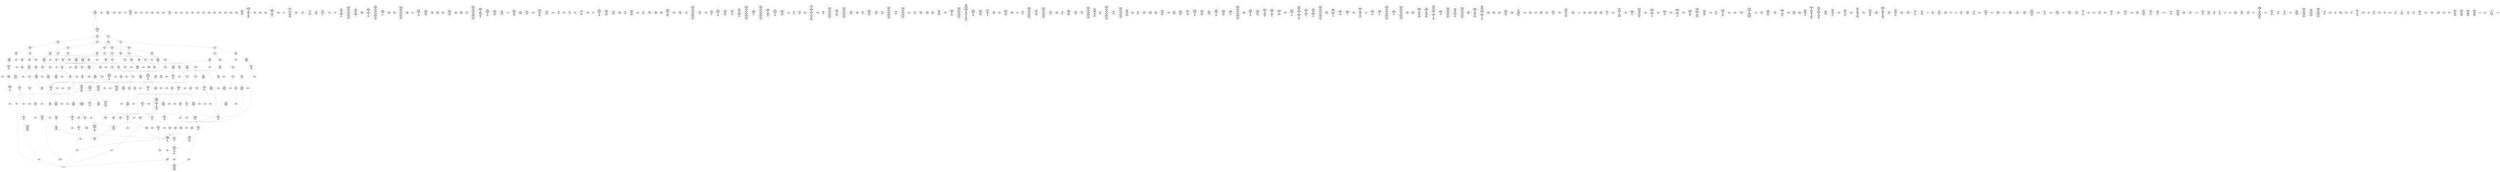 /* Generated by GvGen v.1.0 (https://www.github.com/stricaud/gvgen) */

digraph G {
compound=true;
   node1 [label="[anywhere]"];
   node2 [label="# 0x0
PUSHX Data
PUSHX Data
MSTORE
PUSHX LogicData
CALLDATASIZE
LT
PUSHX Data
JUMPI
"];
   node3 [label="# 0xd
PUSHX Data
CALLDATALOAD
PUSHX BitData
SHR
PUSHX LogicData
GT
PUSHX Data
JUMPI
"];
   node4 [label="# 0x1e
PUSHX LogicData
GT
PUSHX Data
JUMPI
"];
   node5 [label="# 0x29
PUSHX LogicData
GT
PUSHX Data
JUMPI
"];
   node6 [label="# 0x34
PUSHX LogicData
EQ
PUSHX Data
JUMPI
"];
   node7 [label="# 0x3f
PUSHX LogicData
EQ
PUSHX Data
JUMPI
"];
   node8 [label="# 0x4a
PUSHX LogicData
EQ
PUSHX Data
JUMPI
"];
   node9 [label="# 0x55
PUSHX LogicData
EQ
PUSHX Data
JUMPI
"];
   node10 [label="# 0x60
PUSHX LogicData
EQ
PUSHX Data
JUMPI
"];
   node11 [label="# 0x6b
PUSHX Data
REVERT
"];
   node12 [label="# 0x6f
JUMPDEST
PUSHX LogicData
EQ
PUSHX Data
JUMPI
"];
   node13 [label="# 0x7b
PUSHX LogicData
EQ
PUSHX Data
JUMPI
"];
   node14 [label="# 0x86
PUSHX LogicData
EQ
PUSHX Data
JUMPI
"];
   node15 [label="# 0x91
PUSHX LogicData
EQ
PUSHX Data
JUMPI
"];
   node16 [label="# 0x9c
PUSHX LogicData
EQ
PUSHX Data
JUMPI
"];
   node17 [label="# 0xa7
PUSHX Data
REVERT
"];
   node18 [label="# 0xab
JUMPDEST
PUSHX LogicData
GT
PUSHX Data
JUMPI
"];
   node19 [label="# 0xb7
PUSHX LogicData
EQ
PUSHX Data
JUMPI
"];
   node20 [label="# 0xc2
PUSHX LogicData
EQ
PUSHX Data
JUMPI
"];
   node21 [label="# 0xcd
PUSHX LogicData
EQ
PUSHX Data
JUMPI
"];
   node22 [label="# 0xd8
PUSHX LogicData
EQ
PUSHX Data
JUMPI
"];
   node23 [label="# 0xe3
PUSHX LogicData
EQ
PUSHX Data
JUMPI
"];
   node24 [label="# 0xee
PUSHX Data
REVERT
"];
   node25 [label="# 0xf2
JUMPDEST
PUSHX LogicData
EQ
PUSHX Data
JUMPI
"];
   node26 [label="# 0xfe
PUSHX LogicData
EQ
PUSHX Data
JUMPI
"];
   node27 [label="# 0x109
PUSHX LogicData
EQ
PUSHX Data
JUMPI
"];
   node28 [label="# 0x114
PUSHX LogicData
EQ
PUSHX Data
JUMPI
"];
   node29 [label="# 0x11f
PUSHX Data
REVERT
"];
   node30 [label="# 0x123
JUMPDEST
PUSHX LogicData
GT
PUSHX Data
JUMPI
"];
   node31 [label="# 0x12f
PUSHX LogicData
GT
PUSHX Data
JUMPI
"];
   node32 [label="# 0x13a
PUSHX LogicData
EQ
PUSHX Data
JUMPI
"];
   node33 [label="# 0x145
PUSHX LogicData
EQ
PUSHX Data
JUMPI
"];
   node34 [label="# 0x150
PUSHX LogicData
EQ
PUSHX Data
JUMPI
"];
   node35 [label="# 0x15b
PUSHX LogicData
EQ
PUSHX Data
JUMPI
"];
   node36 [label="# 0x166
PUSHX LogicData
EQ
PUSHX Data
JUMPI
"];
   node37 [label="# 0x171
PUSHX Data
REVERT
"];
   node38 [label="# 0x175
JUMPDEST
PUSHX LogicData
EQ
PUSHX Data
JUMPI
"];
   node39 [label="# 0x181
PUSHX LogicData
EQ
PUSHX Data
JUMPI
"];
   node40 [label="# 0x18c
PUSHX LogicData
EQ
PUSHX Data
JUMPI
"];
   node41 [label="# 0x197
PUSHX LogicData
EQ
PUSHX Data
JUMPI
"];
   node42 [label="# 0x1a2
PUSHX LogicData
EQ
PUSHX Data
JUMPI
"];
   node43 [label="# 0x1ad
PUSHX Data
REVERT
"];
   node44 [label="# 0x1b1
JUMPDEST
PUSHX LogicData
GT
PUSHX Data
JUMPI
"];
   node45 [label="# 0x1bd
PUSHX LogicData
EQ
PUSHX Data
JUMPI
"];
   node46 [label="# 0x1c8
PUSHX LogicData
EQ
PUSHX Data
JUMPI
"];
   node47 [label="# 0x1d3
PUSHX LogicData
EQ
PUSHX Data
JUMPI
"];
   node48 [label="# 0x1de
PUSHX LogicData
EQ
PUSHX Data
JUMPI
"];
   node49 [label="# 0x1e9
PUSHX LogicData
EQ
PUSHX Data
JUMPI
"];
   node50 [label="# 0x1f4
PUSHX Data
REVERT
"];
   node51 [label="# 0x1f8
JUMPDEST
PUSHX LogicData
EQ
PUSHX Data
JUMPI
"];
   node52 [label="# 0x204
PUSHX LogicData
EQ
PUSHX Data
JUMPI
"];
   node53 [label="# 0x20f
PUSHX LogicData
EQ
PUSHX Data
JUMPI
"];
   node54 [label="# 0x21a
PUSHX LogicData
EQ
PUSHX Data
JUMPI
"];
   node55 [label="# 0x225
JUMPDEST
PUSHX Data
REVERT
"];
   node56 [label="# 0x22a
JUMPDEST
CALLVALUE
ISZERO
PUSHX Data
JUMPI
"];
   node57 [label="# 0x232
PUSHX Data
REVERT
"];
   node58 [label="# 0x236
JUMPDEST
PUSHX Data
PUSHX Data
CALLDATASIZE
PUSHX Data
PUSHX Data
JUMP
"];
   node59 [label="# 0x245
JUMPDEST
PUSHX Data
JUMP
"];
   node60 [label="# 0x24a
JUMPDEST
PUSHX MemData
MLOAD
ISZERO
ISZERO
MSTORE
PUSHX ArithData
ADD
"];
   node61 [label="# 0x256
JUMPDEST
PUSHX MemData
MLOAD
SUB
RETURN
"];
   node62 [label="# 0x25f
JUMPDEST
CALLVALUE
ISZERO
PUSHX Data
JUMPI
"];
   node63 [label="# 0x267
PUSHX Data
REVERT
"];
   node64 [label="# 0x26b
JUMPDEST
PUSHX Data
PUSHX Data
JUMP
"];
   node65 [label="# 0x274
JUMPDEST
PUSHX MemData
MLOAD
PUSHX Data
PUSHX Data
JUMP
"];
   node66 [label="# 0x281
JUMPDEST
CALLVALUE
ISZERO
PUSHX Data
JUMPI
"];
   node67 [label="# 0x289
PUSHX Data
REVERT
"];
   node68 [label="# 0x28d
JUMPDEST
PUSHX Data
PUSHX Data
CALLDATASIZE
PUSHX Data
PUSHX Data
JUMP
"];
   node69 [label="# 0x29c
JUMPDEST
PUSHX Data
JUMP
"];
   node70 [label="# 0x2a1
JUMPDEST
PUSHX MemData
MLOAD
PUSHX ArithData
PUSHX BitData
PUSHX BitData
SHL
SUB
AND
MSTORE
PUSHX ArithData
ADD
PUSHX Data
JUMP
"];
   node71 [label="# 0x2b9
JUMPDEST
CALLVALUE
ISZERO
PUSHX Data
JUMPI
"];
   node72 [label="# 0x2c1
PUSHX Data
REVERT
"];
   node73 [label="# 0x2c5
JUMPDEST
PUSHX Data
PUSHX Data
CALLDATASIZE
PUSHX Data
PUSHX Data
JUMP
"];
   node74 [label="# 0x2d4
JUMPDEST
PUSHX Data
JUMP
"];
   node75 [label="# 0x2d9
JUMPDEST
STOP
"];
   node76 [label="# 0x2db
JUMPDEST
CALLVALUE
ISZERO
PUSHX Data
JUMPI
"];
   node77 [label="# 0x2e3
PUSHX Data
REVERT
"];
   node78 [label="# 0x2e7
JUMPDEST
PUSHX Data
PUSHX Data
CALLDATASIZE
PUSHX Data
PUSHX Data
JUMP
"];
   node79 [label="# 0x2f6
JUMPDEST
PUSHX Data
PUSHX Data
MSTORE
PUSHX Data
MSTORE
PUSHX Data
SHA3
SLOAD
JUMP
"];
   node80 [label="# 0x308
JUMPDEST
PUSHX MemData
MLOAD
MSTORE
PUSHX ArithData
ADD
PUSHX Data
JUMP
"];
   node81 [label="# 0x316
JUMPDEST
CALLVALUE
ISZERO
PUSHX Data
JUMPI
"];
   node82 [label="# 0x31e
PUSHX Data
REVERT
"];
   node83 [label="# 0x322
JUMPDEST
PUSHX Data
PUSHX Data
CALLDATASIZE
PUSHX Data
PUSHX Data
JUMP
"];
   node84 [label="# 0x331
JUMPDEST
PUSHX Data
JUMP
"];
   node85 [label="# 0x336
JUMPDEST
CALLVALUE
ISZERO
PUSHX Data
JUMPI
"];
   node86 [label="# 0x33e
PUSHX Data
REVERT
"];
   node87 [label="# 0x342
JUMPDEST
PUSHX StorData
SLOAD
PUSHX Data
JUMP
"];
   node88 [label="# 0x34b
JUMPDEST
CALLVALUE
ISZERO
PUSHX Data
JUMPI
"];
   node89 [label="# 0x353
PUSHX Data
REVERT
"];
   node90 [label="# 0x357
JUMPDEST
PUSHX Data
PUSHX Data
CALLDATASIZE
PUSHX Data
PUSHX Data
JUMP
"];
   node91 [label="# 0x366
JUMPDEST
PUSHX Data
JUMP
"];
   node92 [label="# 0x36b
JUMPDEST
CALLVALUE
ISZERO
PUSHX Data
JUMPI
"];
   node93 [label="# 0x373
PUSHX Data
REVERT
"];
   node94 [label="# 0x377
JUMPDEST
PUSHX StorData
SLOAD
PUSHX Data
PUSHX Data
DIV
PUSHX BitData
AND
JUMP
"];
   node95 [label="# 0x38a
JUMPDEST
CALLVALUE
ISZERO
PUSHX Data
JUMPI
"];
   node96 [label="# 0x392
PUSHX Data
REVERT
"];
   node97 [label="# 0x396
JUMPDEST
PUSHX Data
PUSHX Data
CALLDATASIZE
PUSHX Data
PUSHX Data
JUMP
"];
   node98 [label="# 0x3a5
JUMPDEST
PUSHX Data
JUMP
"];
   node99 [label="# 0x3aa
JUMPDEST
CALLVALUE
ISZERO
PUSHX Data
JUMPI
"];
   node100 [label="# 0x3b2
PUSHX Data
REVERT
"];
   node101 [label="# 0x3b6
JUMPDEST
PUSHX Data
PUSHX Data
CALLDATASIZE
PUSHX Data
PUSHX Data
JUMP
"];
   node102 [label="# 0x3c5
JUMPDEST
PUSHX Data
JUMP
"];
   node103 [label="# 0x3ca
JUMPDEST
CALLVALUE
ISZERO
PUSHX Data
JUMPI
"];
   node104 [label="# 0x3d2
PUSHX Data
REVERT
"];
   node105 [label="# 0x3d6
JUMPDEST
PUSHX Data
PUSHX Data
CALLDATASIZE
PUSHX Data
PUSHX Data
JUMP
"];
   node106 [label="# 0x3e5
JUMPDEST
PUSHX Data
JUMP
"];
   node107 [label="# 0x3ea
JUMPDEST
CALLVALUE
ISZERO
PUSHX Data
JUMPI
"];
   node108 [label="# 0x3f2
PUSHX Data
REVERT
"];
   node109 [label="# 0x3f6
JUMPDEST
PUSHX Data
PUSHX Data
CALLDATASIZE
PUSHX Data
PUSHX Data
JUMP
"];
   node110 [label="# 0x405
JUMPDEST
PUSHX Data
JUMP
"];
   node111 [label="# 0x40a
JUMPDEST
PUSHX MemData
MLOAD
PUSHX Data
PUSHX Data
JUMP
"];
   node112 [label="# 0x417
JUMPDEST
CALLVALUE
ISZERO
PUSHX Data
JUMPI
"];
   node113 [label="# 0x41f
PUSHX Data
REVERT
"];
   node114 [label="# 0x423
JUMPDEST
PUSHX Data
PUSHX Data
CALLDATASIZE
PUSHX Data
PUSHX Data
JUMP
"];
   node115 [label="# 0x432
JUMPDEST
PUSHX Data
JUMP
"];
   node116 [label="# 0x437
JUMPDEST
CALLVALUE
ISZERO
PUSHX Data
JUMPI
"];
   node117 [label="# 0x43f
PUSHX Data
REVERT
"];
   node118 [label="# 0x443
JUMPDEST
PUSHX Data
PUSHX Data
CALLDATASIZE
PUSHX Data
PUSHX Data
JUMP
"];
   node119 [label="# 0x452
JUMPDEST
PUSHX Data
JUMP
"];
   node120 [label="# 0x457
JUMPDEST
CALLVALUE
ISZERO
PUSHX Data
JUMPI
"];
   node121 [label="# 0x45f
PUSHX Data
REVERT
"];
   node122 [label="# 0x463
JUMPDEST
PUSHX Data
PUSHX Data
CALLDATASIZE
PUSHX Data
PUSHX Data
JUMP
"];
   node123 [label="# 0x472
JUMPDEST
PUSHX Data
JUMP
"];
   node124 [label="# 0x477
JUMPDEST
CALLVALUE
ISZERO
PUSHX Data
JUMPI
"];
   node125 [label="# 0x47f
PUSHX Data
REVERT
"];
   node126 [label="# 0x483
JUMPDEST
PUSHX Data
PUSHX Data
CALLDATASIZE
PUSHX Data
PUSHX Data
JUMP
"];
   node127 [label="# 0x492
JUMPDEST
PUSHX Data
JUMP
"];
   node128 [label="# 0x497
JUMPDEST
CALLVALUE
ISZERO
PUSHX Data
JUMPI
"];
   node129 [label="# 0x49f
PUSHX Data
REVERT
"];
   node130 [label="# 0x4a3
JUMPDEST
PUSHX Data
PUSHX Data
CALLDATASIZE
PUSHX Data
PUSHX Data
JUMP
"];
   node131 [label="# 0x4b2
JUMPDEST
PUSHX Data
JUMP
"];
   node132 [label="# 0x4b7
JUMPDEST
CALLVALUE
ISZERO
PUSHX Data
JUMPI
"];
   node133 [label="# 0x4bf
PUSHX Data
REVERT
"];
   node134 [label="# 0x4c3
JUMPDEST
PUSHX StorData
SLOAD
PUSHX Data
PUSHX BitData
AND
JUMP
"];
   node135 [label="# 0x4d1
JUMPDEST
CALLVALUE
ISZERO
PUSHX Data
JUMPI
"];
   node136 [label="# 0x4d9
PUSHX Data
REVERT
"];
   node137 [label="# 0x4dd
JUMPDEST
PUSHX Data
PUSHX Data
JUMP
"];
   node138 [label="# 0x4e6
JUMPDEST
CALLVALUE
ISZERO
PUSHX Data
JUMPI
"];
   node139 [label="# 0x4ee
PUSHX Data
REVERT
"];
   node140 [label="# 0x4f2
JUMPDEST
PUSHX Data
PUSHX Data
JUMP
"];
   node141 [label="# 0x4fb
JUMPDEST
CALLVALUE
ISZERO
PUSHX Data
JUMPI
"];
   node142 [label="# 0x503
PUSHX Data
REVERT
"];
   node143 [label="# 0x507
JUMPDEST
PUSHX Data
PUSHX Data
CALLDATASIZE
PUSHX Data
PUSHX Data
JUMP
"];
   node144 [label="# 0x516
JUMPDEST
PUSHX Data
JUMP
"];
   node145 [label="# 0x51b
JUMPDEST
CALLVALUE
ISZERO
PUSHX Data
JUMPI
"];
   node146 [label="# 0x523
PUSHX Data
REVERT
"];
   node147 [label="# 0x527
JUMPDEST
PUSHX StorData
SLOAD
PUSHX ArithData
PUSHX BitData
PUSHX BitData
SHL
SUB
AND
PUSHX Data
JUMP
"];
   node148 [label="# 0x539
JUMPDEST
CALLVALUE
ISZERO
PUSHX Data
JUMPI
"];
   node149 [label="# 0x541
PUSHX Data
REVERT
"];
   node150 [label="# 0x545
JUMPDEST
PUSHX Data
PUSHX Data
JUMP
"];
   node151 [label="# 0x54e
JUMPDEST
PUSHX Data
PUSHX Data
CALLDATASIZE
PUSHX Data
PUSHX Data
JUMP
"];
   node152 [label="# 0x55c
JUMPDEST
PUSHX Data
JUMP
"];
   node153 [label="# 0x561
JUMPDEST
CALLVALUE
ISZERO
PUSHX Data
JUMPI
"];
   node154 [label="# 0x569
PUSHX Data
REVERT
"];
   node155 [label="# 0x56d
JUMPDEST
PUSHX Data
PUSHX Data
CALLDATASIZE
PUSHX Data
PUSHX Data
JUMP
"];
   node156 [label="# 0x57c
JUMPDEST
PUSHX Data
JUMP
"];
   node157 [label="# 0x581
JUMPDEST
CALLVALUE
ISZERO
PUSHX Data
JUMPI
"];
   node158 [label="# 0x589
PUSHX Data
REVERT
"];
   node159 [label="# 0x58d
JUMPDEST
PUSHX Data
PUSHX Data
CALLDATASIZE
PUSHX Data
PUSHX Data
JUMP
"];
   node160 [label="# 0x59c
JUMPDEST
PUSHX Data
JUMP
"];
   node161 [label="# 0x5a1
JUMPDEST
CALLVALUE
ISZERO
PUSHX Data
JUMPI
"];
   node162 [label="# 0x5a9
PUSHX Data
REVERT
"];
   node163 [label="# 0x5ad
JUMPDEST
PUSHX Data
PUSHX Data
CALLDATASIZE
PUSHX Data
PUSHX Data
JUMP
"];
   node164 [label="# 0x5bc
JUMPDEST
PUSHX Data
JUMP
"];
   node165 [label="# 0x5c1
JUMPDEST
PUSHX Data
PUSHX Data
CALLDATASIZE
PUSHX Data
PUSHX Data
JUMP
"];
   node166 [label="# 0x5cf
JUMPDEST
PUSHX Data
JUMP
"];
   node167 [label="# 0x5d4
JUMPDEST
CALLVALUE
ISZERO
PUSHX Data
JUMPI
"];
   node168 [label="# 0x5dc
PUSHX Data
REVERT
"];
   node169 [label="# 0x5e0
JUMPDEST
PUSHX Data
PUSHX Data
CALLDATASIZE
PUSHX Data
PUSHX Data
JUMP
"];
   node170 [label="# 0x5ef
JUMPDEST
PUSHX Data
JUMP
"];
   node171 [label="# 0x5f4
JUMPDEST
CALLVALUE
ISZERO
PUSHX Data
JUMPI
"];
   node172 [label="# 0x5fc
PUSHX Data
REVERT
"];
   node173 [label="# 0x600
JUMPDEST
PUSHX Data
PUSHX Data
CALLDATASIZE
PUSHX Data
PUSHX Data
JUMP
"];
   node174 [label="# 0x60f
JUMPDEST
PUSHX Data
PUSHX Data
MSTORE
PUSHX Data
MSTORE
PUSHX Data
SHA3
SLOAD
JUMP
"];
   node175 [label="# 0x621
JUMPDEST
CALLVALUE
ISZERO
PUSHX Data
JUMPI
"];
   node176 [label="# 0x629
PUSHX Data
REVERT
"];
   node177 [label="# 0x62d
JUMPDEST
PUSHX Data
PUSHX StorData
SLOAD
JUMP
"];
   node178 [label="# 0x637
JUMPDEST
CALLVALUE
ISZERO
PUSHX Data
JUMPI
"];
   node179 [label="# 0x63f
PUSHX Data
REVERT
"];
   node180 [label="# 0x643
JUMPDEST
PUSHX Data
PUSHX StorData
SLOAD
JUMP
"];
   node181 [label="# 0x64d
JUMPDEST
CALLVALUE
ISZERO
PUSHX Data
JUMPI
"];
   node182 [label="# 0x655
PUSHX Data
REVERT
"];
   node183 [label="# 0x659
JUMPDEST
PUSHX Data
PUSHX Data
CALLDATASIZE
PUSHX Data
PUSHX Data
JUMP
"];
   node184 [label="# 0x668
JUMPDEST
PUSHX ArithData
PUSHX BitData
PUSHX BitData
SHL
SUB
AND
PUSHX Data
MSTORE
PUSHX Data
PUSHX Data
MSTORE
PUSHX Data
SHA3
AND
MSTORE
MSTORE
SHA3
SLOAD
PUSHX BitData
AND
JUMP
"];
   node185 [label="# 0x696
JUMPDEST
CALLVALUE
ISZERO
PUSHX Data
JUMPI
"];
   node186 [label="# 0x69e
PUSHX Data
REVERT
"];
   node187 [label="# 0x6a2
JUMPDEST
PUSHX Data
PUSHX Data
CALLDATASIZE
PUSHX Data
PUSHX Data
JUMP
"];
   node188 [label="# 0x6b1
JUMPDEST
PUSHX Data
JUMP
"];
   node189 [label="# 0x6b6
JUMPDEST
CALLVALUE
ISZERO
PUSHX Data
JUMPI
"];
   node190 [label="# 0x6be
PUSHX Data
REVERT
"];
   node191 [label="# 0x6c2
JUMPDEST
PUSHX Data
PUSHX StorData
SLOAD
JUMP
"];
   node192 [label="# 0x6cc
JUMPDEST
CALLVALUE
ISZERO
PUSHX Data
JUMPI
"];
   node193 [label="# 0x6d4
PUSHX Data
REVERT
"];
   node194 [label="# 0x6d8
JUMPDEST
PUSHX Data
PUSHX Data
CALLDATASIZE
PUSHX Data
PUSHX Data
JUMP
"];
   node195 [label="# 0x6e7
JUMPDEST
PUSHX Data
JUMP
"];
   node196 [label="# 0x6ec
JUMPDEST
CALLVALUE
ISZERO
PUSHX Data
JUMPI
"];
   node197 [label="# 0x6f4
PUSHX Data
REVERT
"];
   node198 [label="# 0x6f8
JUMPDEST
PUSHX Data
PUSHX Data
CALLDATASIZE
PUSHX Data
PUSHX Data
JUMP
"];
   node199 [label="# 0x707
JUMPDEST
PUSHX Data
JUMP
"];
   node200 [label="# 0x70c
JUMPDEST
PUSHX Data
PUSHX ArithData
PUSHX BitData
PUSHX BitData
SHL
SUB
NOT
AND
PUSHX BitData
PUSHX BitData
SHL
EQ
PUSHX Data
JUMPI
"];
   node201 [label="# 0x728
PUSHX Data
PUSHX Data
JUMP
"];
   node202 [label="# 0x731
JUMPDEST
JUMP
"];
   node203 [label="# 0x737
JUMPDEST
PUSHX Data
PUSHX StorData
SLOAD
PUSHX Data
PUSHX Data
JUMP
"];
   node204 [label="# 0x746
JUMPDEST
PUSHX ArithData
ADD
PUSHX ArithData
DIV
MUL
PUSHX ArithData
ADD
PUSHX MemData
MLOAD
ADD
PUSHX Data
MSTORE
MSTORE
PUSHX ArithData
ADD
SLOAD
PUSHX Data
PUSHX Data
JUMP
"];
   node205 [label="# 0x772
JUMPDEST
ISZERO
PUSHX Data
JUMPI
"];
   node206 [label="# 0x779
PUSHX LogicData
LT
PUSHX Data
JUMPI
"];
   node207 [label="# 0x781
PUSHX ArithData
SLOAD
DIV
MUL
MSTORE
PUSHX ArithData
ADD
PUSHX Data
JUMP
"];
   node208 [label="# 0x794
JUMPDEST
ADD
PUSHX Data
MSTORE
PUSHX Data
PUSHX Data
SHA3
"];
   node209 [label="# 0x7a2
JUMPDEST
SLOAD
MSTORE
PUSHX ArithData
ADD
PUSHX ArithData
ADD
GT
PUSHX Data
JUMPI
"];
   node210 [label="# 0x7b6
SUB
PUSHX BitData
AND
ADD
"];
   node211 [label="# 0x7bf
JUMPDEST
JUMP
"];
   node212 [label="# 0x7c9
JUMPDEST
PUSHX Data
MSTORE
PUSHX Data
PUSHX Data
MSTORE
PUSHX Data
SHA3
SLOAD
PUSHX ArithData
PUSHX BitData
PUSHX BitData
SHL
SUB
AND
PUSHX Data
JUMPI
"];
   node213 [label="# 0x7e6
PUSHX MemData
MLOAD
PUSHX BitData
PUSHX BitData
SHL
MSTORE
PUSHX Data
PUSHX ArithData
ADD
MSTORE
PUSHX Data
PUSHX ArithData
ADD
MSTORE
PUSHX Data
PUSHX ArithData
ADD
MSTORE
PUSHX BitData
PUSHX BitData
SHL
PUSHX ArithData
ADD
MSTORE
PUSHX ArithData
ADD
"];
   node214 [label="# 0x83e
JUMPDEST
PUSHX MemData
MLOAD
SUB
REVERT
"];
   node215 [label="# 0x847
JUMPDEST
PUSHX Data
MSTORE
PUSHX Data
PUSHX Data
MSTORE
PUSHX Data
SHA3
SLOAD
PUSHX ArithData
PUSHX BitData
PUSHX BitData
SHL
SUB
AND
JUMP
"];
   node216 [label="# 0x863
JUMPDEST
PUSHX Data
PUSHX Data
PUSHX Data
JUMP
"];
   node217 [label="# 0x86e
JUMPDEST
PUSHX ArithData
PUSHX BitData
PUSHX BitData
SHL
SUB
AND
PUSHX ArithData
PUSHX BitData
PUSHX BitData
SHL
SUB
AND
EQ
ISZERO
PUSHX Data
JUMPI
"];
   node218 [label="# 0x88b
PUSHX MemData
MLOAD
PUSHX BitData
PUSHX BitData
SHL
MSTORE
PUSHX Data
PUSHX ArithData
ADD
MSTORE
PUSHX Data
PUSHX ArithData
ADD
MSTORE
PUSHX Data
PUSHX ArithData
ADD
MSTORE
PUSHX BitData
PUSHX BitData
SHL
PUSHX ArithData
ADD
MSTORE
PUSHX ArithData
ADD
PUSHX Data
JUMP
"];
   node219 [label="# 0x8dc
JUMPDEST
CALLER
PUSHX ArithData
PUSHX BitData
PUSHX BitData
SHL
SUB
AND
EQ
PUSHX Data
JUMPI
"];
   node220 [label="# 0x8ee
PUSHX Data
CALLER
PUSHX Data
JUMP
"];
   node221 [label="# 0x8f8
JUMPDEST
PUSHX Data
JUMPI
"];
   node222 [label="# 0x8fd
PUSHX MemData
MLOAD
PUSHX BitData
PUSHX BitData
SHL
MSTORE
PUSHX Data
PUSHX ArithData
ADD
MSTORE
PUSHX Data
PUSHX ArithData
ADD
MSTORE
PUSHX Data
PUSHX ArithData
ADD
MSTORE
PUSHX Data
PUSHX ArithData
ADD
MSTORE
PUSHX ArithData
ADD
PUSHX Data
JUMP
"];
   node223 [label="# 0x96a
JUMPDEST
PUSHX Data
PUSHX Data
JUMP
"];
   node224 [label="# 0x974
JUMPDEST
JUMP
"];
   node225 [label="# 0x979
JUMPDEST
PUSHX StorData
SLOAD
PUSHX ArithData
PUSHX BitData
PUSHX BitData
SHL
SUB
AND
CALLER
EQ
PUSHX Data
JUMPI
"];
   node226 [label="# 0x98c
PUSHX MemData
MLOAD
PUSHX BitData
PUSHX BitData
SHL
MSTORE
PUSHX ArithData
ADD
PUSHX Data
PUSHX Data
JUMP
"];
   node227 [label="# 0x9a3
JUMPDEST
PUSHX Data
SSTORE
JUMP
"];
   node228 [label="# 0x9a8
JUMPDEST
PUSHX Data
CALLER
PUSHX Data
JUMP
"];
   node229 [label="# 0x9b2
JUMPDEST
PUSHX Data
JUMPI
"];
   node230 [label="# 0x9b7
PUSHX MemData
MLOAD
PUSHX BitData
PUSHX BitData
SHL
MSTORE
PUSHX ArithData
ADD
PUSHX Data
PUSHX Data
JUMP
"];
   node231 [label="# 0x9ce
JUMPDEST
PUSHX Data
PUSHX Data
JUMP
"];
   node232 [label="# 0x9d9
JUMPDEST
PUSHX Data
PUSHX Data
PUSHX Data
JUMP
"];
   node233 [label="# 0x9e4
JUMPDEST
LT
PUSHX Data
JUMPI
"];
   node234 [label="# 0x9eb
PUSHX MemData
MLOAD
PUSHX BitData
PUSHX BitData
SHL
MSTORE
PUSHX Data
PUSHX ArithData
ADD
MSTORE
PUSHX Data
PUSHX ArithData
ADD
MSTORE
PUSHX Data
PUSHX ArithData
ADD
MSTORE
PUSHX BitData
PUSHX BitData
SHL
PUSHX ArithData
ADD
MSTORE
PUSHX ArithData
ADD
PUSHX Data
JUMP
"];
   node235 [label="# 0xa46
JUMPDEST
PUSHX ArithData
PUSHX BitData
PUSHX BitData
SHL
SUB
AND
PUSHX Data
MSTORE
PUSHX Data
PUSHX Data
MSTORE
PUSHX Data
SHA3
MSTORE
MSTORE
SHA3
SLOAD
JUMP
"];
   node236 [label="# 0xa6f
JUMPDEST
PUSHX StorData
SLOAD
PUSHX ArithData
PUSHX BitData
PUSHX BitData
SHL
SUB
AND
CALLER
EQ
PUSHX Data
JUMPI
"];
   node237 [label="# 0xa82
PUSHX MemData
MLOAD
PUSHX BitData
PUSHX BitData
SHL
MSTORE
PUSHX ArithData
ADD
PUSHX Data
PUSHX Data
JUMP
"];
   node238 [label="# 0xa99
JUMPDEST
MLOAD
PUSHX Data
PUSHX Data
PUSHX ArithData
ADD
PUSHX Data
JUMP
"];
   node239 [label="# 0xaac
JUMPDEST
JUMP
"];
   node240 [label="# 0xab0
JUMPDEST
PUSHX Data
PUSHX MemData
MLOAD
PUSHX ArithData
ADD
PUSHX Data
MSTORE
PUSHX Data
MSTORE
PUSHX Data
JUMP
"];
   node241 [label="# 0xacb
JUMPDEST
PUSHX Data
PUSHX Data
PUSHX Data
PUSHX Data
JUMP
"];
   node242 [label="# 0xad8
JUMPDEST
PUSHX Data
PUSHX LogicData
GT
ISZERO
PUSHX Data
JUMPI
"];
   node243 [label="# 0xaee
PUSHX Data
PUSHX Data
JUMP
"];
   node244 [label="# 0xaf5
JUMPDEST
PUSHX MemData
MLOAD
MSTORE
PUSHX ArithData
MUL
PUSHX ArithData
ADD
ADD
PUSHX Data
MSTORE
ISZERO
PUSHX Data
JUMPI
"];
   node245 [label="# 0xb0f
PUSHX ArithData
ADD
PUSHX ArithData
MUL
CALLDATASIZE
CALLDATACOPY
ADD
"];
   node246 [label="# 0xb1e
JUMPDEST
PUSHX Data
"];
   node247 [label="# 0xb24
JUMPDEST
LT
ISZERO
PUSHX Data
JUMPI
"];
   node248 [label="# 0xb2d
PUSHX Data
PUSHX Data
JUMP
"];
   node249 [label="# 0xb36
JUMPDEST
MLOAD
LT
PUSHX Data
JUMPI
"];
   node250 [label="# 0xb41
PUSHX Data
PUSHX Data
JUMP
"];
   node251 [label="# 0xb48
JUMPDEST
PUSHX ArithData
MUL
ADD
ADD
MSTORE
PUSHX Data
PUSHX Data
JUMP
"];
   node252 [label="# 0xb5d
JUMPDEST
PUSHX Data
JUMP
"];
   node253 [label="# 0xb65
JUMPDEST
JUMP
"];
   node254 [label="# 0xb6d
JUMPDEST
PUSHX StorData
SLOAD
PUSHX ArithData
PUSHX BitData
PUSHX BitData
SHL
SUB
AND
CALLER
EQ
PUSHX Data
JUMPI
"];
   node255 [label="# 0xb80
PUSHX MemData
MLOAD
PUSHX BitData
PUSHX BitData
SHL
MSTORE
PUSHX ArithData
ADD
PUSHX Data
PUSHX Data
JUMP
"];
   node256 [label="# 0xb97
JUMPDEST
PUSHX StorData
SLOAD
PUSHX Data
PUSHX StorData
SLOAD
JUMP
"];
   node257 [label="# 0xba4
JUMPDEST
PUSHX Data
PUSHX Data
JUMP
"];
   node258 [label="# 0xbae
JUMPDEST
GT
ISZERO
PUSHX Data
JUMPI
"];
   node259 [label="# 0xbb5
PUSHX MemData
MLOAD
PUSHX BitData
PUSHX BitData
SHL
MSTORE
PUSHX ArithData
ADD
PUSHX Data
PUSHX Data
JUMP
"];
   node260 [label="# 0xbcc
JUMPDEST
PUSHX Data
"];
   node261 [label="# 0xbcf
JUMPDEST
LT
ISZERO
PUSHX Data
JUMPI
"];
   node262 [label="# 0xbd8
PUSHX Data
PUSHX Data
PUSHX StorData
SLOAD
JUMP
"];
   node263 [label="# 0xbe2
JUMPDEST
PUSHX Data
PUSHX Data
PUSHX Data
JUMP
"];
   node264 [label="# 0xbed
JUMPDEST
PUSHX Data
PUSHX Data
JUMP
"];
   node265 [label="# 0xbf9
JUMPDEST
PUSHX MemData
MLOAD
PUSHX ArithData
PUSHX BitData
PUSHX BitData
SHL
SUB
AND
PUSHX Data
PUSHX Data
LOGX
PUSHX Data
PUSHX Data
JUMP
"];
   node266 [label="# 0xc3a
JUMPDEST
PUSHX Data
JUMP
"];
   node267 [label="# 0xc42
JUMPDEST
PUSHX Data
PUSHX Data
PUSHX StorData
SLOAD
JUMP
"];
   node268 [label="# 0xc4d
JUMPDEST
LT
PUSHX Data
JUMPI
"];
   node269 [label="# 0xc54
PUSHX MemData
MLOAD
PUSHX BitData
PUSHX BitData
SHL
MSTORE
PUSHX Data
PUSHX ArithData
ADD
MSTORE
PUSHX Data
PUSHX ArithData
ADD
MSTORE
PUSHX Data
PUSHX ArithData
ADD
MSTORE
PUSHX BitData
PUSHX BitData
SHL
PUSHX ArithData
ADD
MSTORE
PUSHX ArithData
ADD
PUSHX Data
JUMP
"];
   node270 [label="# 0xcb0
JUMPDEST
PUSHX StorData
SLOAD
LT
PUSHX Data
JUMPI
"];
   node271 [label="# 0xcbc
PUSHX Data
PUSHX Data
JUMP
"];
   node272 [label="# 0xcc3
JUMPDEST
PUSHX Data
MSTORE
PUSHX Data
PUSHX Data
SHA3
ADD
SLOAD
JUMP
"];
   node273 [label="# 0xcd5
JUMPDEST
PUSHX StorData
SLOAD
PUSHX ArithData
PUSHX BitData
PUSHX BitData
SHL
SUB
AND
CALLER
EQ
PUSHX Data
JUMPI
"];
   node274 [label="# 0xce8
PUSHX MemData
MLOAD
PUSHX BitData
PUSHX BitData
SHL
MSTORE
PUSHX ArithData
ADD
PUSHX Data
PUSHX Data
JUMP
"];
   node275 [label="# 0xcff
JUMPDEST
PUSHX StorData
SLOAD
PUSHX BitData
NOT
AND
ISZERO
ISZERO
OR
SSTORE
JUMP
"];
   node276 [label="# 0xd12
JUMPDEST
PUSHX Data
MSTORE
PUSHX Data
PUSHX Data
MSTORE
PUSHX Data
SHA3
SLOAD
PUSHX ArithData
PUSHX BitData
PUSHX BitData
SHL
SUB
AND
PUSHX Data
JUMPI
"];
   node277 [label="# 0xd30
PUSHX MemData
MLOAD
PUSHX BitData
PUSHX BitData
SHL
MSTORE
PUSHX Data
PUSHX ArithData
ADD
MSTORE
PUSHX Data
PUSHX ArithData
ADD
MSTORE
PUSHX Data
PUSHX ArithData
ADD
MSTORE
PUSHX BitData
PUSHX BitData
SHL
PUSHX ArithData
ADD
MSTORE
PUSHX ArithData
ADD
PUSHX Data
JUMP
"];
   node278 [label="# 0xd89
JUMPDEST
PUSHX Data
PUSHX ArithData
PUSHX BitData
PUSHX BitData
SHL
SUB
AND
PUSHX Data
JUMPI
"];
   node279 [label="# 0xd9a
PUSHX MemData
MLOAD
PUSHX BitData
PUSHX BitData
SHL
MSTORE
PUSHX Data
PUSHX ArithData
ADD
MSTORE
PUSHX Data
PUSHX ArithData
ADD
MSTORE
PUSHX Data
PUSHX ArithData
ADD
MSTORE
PUSHX BitData
PUSHX BitData
SHL
PUSHX ArithData
ADD
MSTORE
PUSHX ArithData
ADD
PUSHX Data
JUMP
"];
   node280 [label="# 0xdf4
JUMPDEST
PUSHX ArithData
PUSHX BitData
PUSHX BitData
SHL
SUB
AND
PUSHX Data
MSTORE
PUSHX Data
PUSHX Data
MSTORE
PUSHX Data
SHA3
SLOAD
JUMP
"];
   node281 [label="# 0xe10
JUMPDEST
PUSHX StorData
SLOAD
PUSHX ArithData
PUSHX BitData
PUSHX BitData
SHL
SUB
AND
CALLER
EQ
PUSHX Data
JUMPI
"];
   node282 [label="# 0xe23
PUSHX MemData
MLOAD
PUSHX BitData
PUSHX BitData
SHL
MSTORE
PUSHX ArithData
ADD
PUSHX Data
PUSHX Data
JUMP
"];
   node283 [label="# 0xe3a
JUMPDEST
PUSHX Data
PUSHX Data
PUSHX Data
JUMP
"];
   node284 [label="# 0xe44
JUMPDEST
JUMP
"];
   node285 [label="# 0xe46
JUMPDEST
PUSHX StorData
SLOAD
PUSHX ArithData
PUSHX BitData
PUSHX BitData
SHL
SUB
AND
CALLER
EQ
PUSHX Data
JUMPI
"];
   node286 [label="# 0xe59
PUSHX MemData
MLOAD
PUSHX BitData
PUSHX BitData
SHL
MSTORE
PUSHX ArithData
ADD
PUSHX Data
PUSHX Data
JUMP
"];
   node287 [label="# 0xe70
JUMPDEST
PUSHX MemData
MLOAD
CALLER
SELFBALANCE
ISZERO
PUSHX ArithData
MUL
PUSHX Data
CALL
ISZERO
ISZERO
PUSHX Data
JUMPI
"];
   node288 [label="# 0xe93
RETURNDATASIZE
PUSHX Data
RETURNDATACOPY
RETURNDATASIZE
PUSHX Data
REVERT
"];
   node289 [label="# 0xe9c
JUMPDEST
JUMP
"];
   node290 [label="# 0xe9f
JUMPDEST
PUSHX StorData
SLOAD
PUSHX ArithData
PUSHX BitData
PUSHX BitData
SHL
SUB
AND
CALLER
EQ
PUSHX Data
JUMPI
"];
   node291 [label="# 0xeb2
PUSHX MemData
MLOAD
PUSHX BitData
PUSHX BitData
SHL
MSTORE
PUSHX ArithData
ADD
PUSHX Data
PUSHX Data
JUMP
"];
   node292 [label="# 0xec9
JUMPDEST
PUSHX Data
"];
   node293 [label="# 0xecc
JUMPDEST
MLOAD
LT
ISZERO
PUSHX Data
JUMPI
"];
   node294 [label="# 0xed6
PUSHX Data
PUSHX Data
MLOAD
LT
PUSHX Data
JUMPI
"];
   node295 [label="# 0xee5
PUSHX Data
PUSHX Data
JUMP
"];
   node296 [label="# 0xeec
JUMPDEST
PUSHX ArithData
MUL
PUSHX ArithData
ADD
ADD
MLOAD
PUSHX ArithData
PUSHX BitData
PUSHX BitData
SHL
SUB
AND
PUSHX ArithData
PUSHX BitData
PUSHX BitData
SHL
SUB
AND
MSTORE
PUSHX ArithData
ADD
MSTORE
PUSHX ArithData
ADD
PUSHX Data
SHA3
SSTORE
PUSHX Data
PUSHX Data
JUMP
"];
   node297 [label="# 0xf23
JUMPDEST
PUSHX Data
JUMP
"];
   node298 [label="# 0xf2b
JUMPDEST
PUSHX Data
PUSHX StorData
SLOAD
PUSHX Data
PUSHX Data
JUMP
"];
   node299 [label="# 0xf3a
JUMPDEST
CALLER
ORIGIN
EQ
PUSHX Data
JUMPI
"];
   node300 [label="# 0xf42
PUSHX MemData
MLOAD
PUSHX BitData
PUSHX BitData
SHL
MSTORE
PUSHX Data
PUSHX ArithData
ADD
MSTORE
PUSHX Data
PUSHX ArithData
ADD
MSTORE
PUSHX Data
PUSHX ArithData
ADD
MSTORE
PUSHX ArithData
ADD
PUSHX Data
JUMP
"];
   node301 [label="# 0xf89
JUMPDEST
PUSHX StorData
SLOAD
PUSHX BitData
PUSHX Data
DIV
AND
ISZERO
ISZERO
PUSHX LogicData
EQ
PUSHX Data
JUMPI
"];
   node302 [label="# 0xf9f
PUSHX MemData
MLOAD
PUSHX BitData
PUSHX BitData
SHL
MSTORE
PUSHX Data
PUSHX ArithData
ADD
MSTORE
PUSHX Data
PUSHX ArithData
ADD
MSTORE
PUSHX Data
PUSHX ArithData
ADD
MSTORE
PUSHX ArithData
ADD
PUSHX Data
JUMP
"];
   node303 [label="# 0xfe6
JUMPDEST
PUSHX StorData
SLOAD
PUSHX Data
PUSHX StorData
SLOAD
JUMP
"];
   node304 [label="# 0xff3
JUMPDEST
PUSHX Data
PUSHX Data
JUMP
"];
   node305 [label="# 0xffd
JUMPDEST
GT
ISZERO
PUSHX Data
JUMPI
"];
   node306 [label="# 0x1004
PUSHX MemData
MLOAD
PUSHX BitData
PUSHX BitData
SHL
MSTORE
PUSHX ArithData
ADD
PUSHX Data
PUSHX Data
JUMP
"];
   node307 [label="# 0x101b
JUMPDEST
PUSHX StorData
SLOAD
PUSHX Data
PUSHX Data
JUMP
"];
   node308 [label="# 0x1029
JUMPDEST
CALLVALUE
EQ
PUSHX Data
JUMPI
"];
   node309 [label="# 0x1030
PUSHX MemData
MLOAD
PUSHX BitData
PUSHX BitData
SHL
MSTORE
PUSHX Data
PUSHX ArithData
ADD
MSTORE
PUSHX Data
PUSHX ArithData
ADD
MSTORE
PUSHX BitData
PUSHX BitData
SHL
PUSHX ArithData
ADD
MSTORE
PUSHX ArithData
ADD
PUSHX Data
JUMP
"];
   node310 [label="# 0x106d
JUMPDEST
PUSHX StorData
SLOAD
GT
ISZERO
PUSHX Data
JUMPI
"];
   node311 [label="# 0x1078
PUSHX MemData
MLOAD
PUSHX BitData
PUSHX BitData
SHL
MSTORE
PUSHX Data
PUSHX ArithData
ADD
MSTORE
PUSHX Data
PUSHX ArithData
ADD
MSTORE
PUSHX Data
PUSHX ArithData
ADD
MSTORE
PUSHX ArithData
ADD
PUSHX Data
JUMP
"];
   node312 [label="# 0x10bf
JUMPDEST
PUSHX Data
"];
   node313 [label="# 0x10c2
JUMPDEST
LT
ISZERO
PUSHX Data
JUMPI
"];
   node314 [label="# 0x10cb
PUSHX Data
PUSHX Data
PUSHX StorData
SLOAD
JUMP
"];
   node315 [label="# 0x10d5
JUMPDEST
PUSHX Data
PUSHX Data
PUSHX Data
JUMP
"];
   node316 [label="# 0x10e0
JUMPDEST
PUSHX Data
CALLER
PUSHX Data
JUMP
"];
   node317 [label="# 0x10ec
JUMPDEST
PUSHX MemData
MLOAD
CALLER
PUSHX Data
PUSHX Data
LOGX
PUSHX Data
PUSHX Data
JUMP
"];
   node318 [label="# 0x1124
JUMPDEST
PUSHX Data
JUMP
"];
   node319 [label="# 0x112c
JUMPDEST
PUSHX ArithData
PUSHX BitData
PUSHX BitData
SHL
SUB
AND
CALLER
EQ
ISZERO
PUSHX Data
JUMPI
"];
   node320 [label="# 0x113e
PUSHX MemData
MLOAD
PUSHX BitData
PUSHX BitData
SHL
MSTORE
PUSHX Data
PUSHX ArithData
ADD
MSTORE
PUSHX Data
PUSHX ArithData
ADD
MSTORE
PUSHX Data
PUSHX ArithData
ADD
MSTORE
PUSHX ArithData
ADD
PUSHX Data
JUMP
"];
   node321 [label="# 0x1185
JUMPDEST
CALLER
PUSHX Data
MSTORE
PUSHX Data
PUSHX ArithData
MSTORE
PUSHX MemData
SHA3
PUSHX ArithData
PUSHX BitData
PUSHX BitData
SHL
SUB
AND
MSTORE
MSTORE
SHA3
SLOAD
PUSHX BitData
NOT
AND
ISZERO
ISZERO
OR
SSTORE
MLOAD
MSTORE
PUSHX Data
ADD
PUSHX MemData
MLOAD
SUB
LOGX
JUMP
"];
   node322 [label="# 0x11f1
JUMPDEST
PUSHX StorData
SLOAD
PUSHX ArithData
PUSHX BitData
PUSHX BitData
SHL
SUB
AND
CALLER
EQ
PUSHX Data
JUMPI
"];
   node323 [label="# 0x1204
PUSHX MemData
MLOAD
PUSHX BitData
PUSHX BitData
SHL
MSTORE
PUSHX ArithData
ADD
PUSHX Data
PUSHX Data
JUMP
"];
   node324 [label="# 0x121b
JUMPDEST
PUSHX StorData
SLOAD
ISZERO
ISZERO
PUSHX ArithData
MUL
PUSHX BitData
NOT
AND
OR
SSTORE
JUMP
"];
   node325 [label="# 0x1235
JUMPDEST
PUSHX Data
CALLER
PUSHX Data
JUMP
"];
   node326 [label="# 0x123f
JUMPDEST
PUSHX Data
JUMPI
"];
   node327 [label="# 0x1244
PUSHX MemData
MLOAD
PUSHX BitData
PUSHX BitData
SHL
MSTORE
PUSHX ArithData
ADD
PUSHX Data
PUSHX Data
JUMP
"];
   node328 [label="# 0x125b
JUMPDEST
PUSHX Data
PUSHX Data
JUMP
"];
   node329 [label="# 0x1267
JUMPDEST
JUMP
"];
   node330 [label="# 0x126d
JUMPDEST
CALLER
ORIGIN
EQ
PUSHX Data
JUMPI
"];
   node331 [label="# 0x1275
PUSHX MemData
MLOAD
PUSHX BitData
PUSHX BitData
SHL
MSTORE
PUSHX Data
PUSHX ArithData
ADD
MSTORE
PUSHX Data
PUSHX ArithData
ADD
MSTORE
PUSHX Data
PUSHX ArithData
ADD
MSTORE
PUSHX ArithData
ADD
PUSHX Data
JUMP
"];
   node332 [label="# 0x12bc
JUMPDEST
PUSHX StorData
SLOAD
PUSHX BitData
AND
ISZERO
ISZERO
PUSHX LogicData
EQ
PUSHX Data
JUMPI
"];
   node333 [label="# 0x12cc
PUSHX MemData
MLOAD
PUSHX BitData
PUSHX BitData
SHL
MSTORE
PUSHX Data
PUSHX ArithData
ADD
MSTORE
PUSHX Data
PUSHX ArithData
ADD
MSTORE
PUSHX Data
PUSHX ArithData
ADD
MSTORE
PUSHX ArithData
ADD
PUSHX Data
JUMP
"];
   node334 [label="# 0x1313
JUMPDEST
PUSHX StorData
SLOAD
PUSHX Data
PUSHX StorData
SLOAD
JUMP
"];
   node335 [label="# 0x1320
JUMPDEST
PUSHX Data
PUSHX Data
JUMP
"];
   node336 [label="# 0x132a
JUMPDEST
GT
ISZERO
PUSHX Data
JUMPI
"];
   node337 [label="# 0x1331
PUSHX MemData
MLOAD
PUSHX BitData
PUSHX BitData
SHL
MSTORE
PUSHX ArithData
ADD
PUSHX Data
PUSHX Data
JUMP
"];
   node338 [label="# 0x1348
JUMPDEST
PUSHX StorData
SLOAD
PUSHX Data
PUSHX Data
JUMP
"];
   node339 [label="# 0x1356
JUMPDEST
CALLVALUE
EQ
PUSHX Data
JUMPI
"];
   node340 [label="# 0x135d
PUSHX MemData
MLOAD
PUSHX BitData
PUSHX BitData
SHL
MSTORE
PUSHX Data
PUSHX ArithData
ADD
MSTORE
PUSHX Data
PUSHX ArithData
ADD
MSTORE
PUSHX BitData
PUSHX BitData
SHL
PUSHX ArithData
ADD
MSTORE
PUSHX ArithData
ADD
PUSHX Data
JUMP
"];
   node341 [label="# 0x139a
JUMPDEST
CALLER
PUSHX Data
MSTORE
PUSHX Data
PUSHX Data
MSTORE
PUSHX Data
SHA3
SLOAD
PUSHX Data
MSTORE
SHA3
SLOAD
PUSHX Data
PUSHX Data
JUMP
"];
   node342 [label="# 0x13c1
JUMPDEST
GT
ISZERO
PUSHX Data
JUMPI
"];
   node343 [label="# 0x13c8
PUSHX MemData
MLOAD
PUSHX BitData
PUSHX BitData
SHL
MSTORE
PUSHX Data
PUSHX ArithData
ADD
MSTORE
PUSHX Data
PUSHX ArithData
ADD
MSTORE
PUSHX Data
PUSHX ArithData
ADD
MSTORE
PUSHX BitData
PUSHX BitData
SHL
PUSHX ArithData
ADD
MSTORE
PUSHX ArithData
ADD
PUSHX Data
JUMP
"];
   node344 [label="# 0x1419
JUMPDEST
PUSHX StorData
SLOAD
GT
ISZERO
PUSHX Data
JUMPI
"];
   node345 [label="# 0x1424
PUSHX MemData
MLOAD
PUSHX BitData
PUSHX BitData
SHL
MSTORE
PUSHX Data
PUSHX ArithData
ADD
MSTORE
PUSHX Data
PUSHX ArithData
ADD
MSTORE
PUSHX Data
PUSHX ArithData
ADD
MSTORE
PUSHX ArithData
ADD
PUSHX Data
JUMP
"];
   node346 [label="# 0x146b
JUMPDEST
CALLER
PUSHX Data
MSTORE
PUSHX Data
PUSHX Data
MSTORE
PUSHX Data
SHA3
SLOAD
PUSHX Data
PUSHX Data
JUMP
"];
   node347 [label="# 0x148a
JUMPDEST
SSTORE
PUSHX Data
"];
   node348 [label="# 0x1493
JUMPDEST
LT
ISZERO
PUSHX Data
JUMPI
"];
   node349 [label="# 0x149c
PUSHX Data
PUSHX Data
PUSHX StorData
SLOAD
JUMP
"];
   node350 [label="# 0x14a6
JUMPDEST
PUSHX Data
PUSHX Data
PUSHX Data
JUMP
"];
   node351 [label="# 0x14b1
JUMPDEST
PUSHX Data
CALLER
PUSHX Data
JUMP
"];
   node352 [label="# 0x14bd
JUMPDEST
PUSHX MemData
MLOAD
CALLER
PUSHX Data
PUSHX Data
LOGX
PUSHX Data
PUSHX Data
JUMP
"];
   node353 [label="# 0x14f5
JUMPDEST
PUSHX Data
JUMP
"];
   node354 [label="# 0x14fd
JUMPDEST
PUSHX Data
PUSHX Data
PUSHX Data
PUSHX Data
JUMP
"];
   node355 [label="# 0x150a
JUMPDEST
PUSHX Data
PUSHX MemData
MLOAD
PUSHX ArithData
ADD
PUSHX Data
PUSHX Data
JUMP
"];
   node356 [label="# 0x151e
JUMPDEST
PUSHX MemData
MLOAD
PUSHX ArithData
SUB
SUB
MSTORE
PUSHX Data
MSTORE
JUMP
"];
   node357 [label="# 0x1534
JUMPDEST
PUSHX StorData
SLOAD
PUSHX ArithData
PUSHX BitData
PUSHX BitData
SHL
SUB
AND
CALLER
EQ
PUSHX Data
JUMPI
"];
   node358 [label="# 0x1547
PUSHX MemData
MLOAD
PUSHX BitData
PUSHX BitData
SHL
MSTORE
PUSHX ArithData
ADD
PUSHX Data
PUSHX Data
JUMP
"];
   node359 [label="# 0x155e
JUMPDEST
MLOAD
PUSHX Data
PUSHX Data
PUSHX ArithData
ADD
PUSHX Data
JUMP
"];
   node360 [label="# 0x1571
JUMPDEST
PUSHX StorData
SLOAD
PUSHX ArithData
PUSHX BitData
PUSHX BitData
SHL
SUB
AND
CALLER
EQ
PUSHX Data
JUMPI
"];
   node361 [label="# 0x1584
PUSHX MemData
MLOAD
PUSHX BitData
PUSHX BitData
SHL
MSTORE
PUSHX ArithData
ADD
PUSHX Data
PUSHX Data
JUMP
"];
   node362 [label="# 0x159b
JUMPDEST
PUSHX ArithData
PUSHX BitData
PUSHX BitData
SHL
SUB
AND
PUSHX Data
JUMPI
"];
   node363 [label="# 0x15aa
PUSHX MemData
MLOAD
PUSHX BitData
PUSHX BitData
SHL
MSTORE
PUSHX Data
PUSHX ArithData
ADD
MSTORE
PUSHX Data
PUSHX ArithData
ADD
MSTORE
PUSHX Data
PUSHX ArithData
ADD
MSTORE
PUSHX BitData
PUSHX BitData
SHL
PUSHX ArithData
ADD
MSTORE
PUSHX ArithData
ADD
PUSHX Data
JUMP
"];
   node364 [label="# 0x1600
JUMPDEST
PUSHX Data
PUSHX Data
JUMP
"];
   node365 [label="# 0x1609
JUMPDEST
PUSHX StorData
SLOAD
PUSHX ArithData
PUSHX BitData
PUSHX BitData
SHL
SUB
AND
CALLER
EQ
PUSHX Data
JUMPI
"];
   node366 [label="# 0x161c
PUSHX MemData
MLOAD
PUSHX BitData
PUSHX BitData
SHL
MSTORE
PUSHX ArithData
ADD
PUSHX Data
PUSHX Data
JUMP
"];
   node367 [label="# 0x1633
JUMPDEST
PUSHX ArithData
PUSHX BitData
PUSHX BitData
SHL
SUB
AND
PUSHX Data
MSTORE
PUSHX Data
PUSHX Data
MSTORE
PUSHX Data
SHA3
SSTORE
JUMP
"];
   node368 [label="# 0x164d
JUMPDEST
PUSHX Data
PUSHX ArithData
PUSHX BitData
PUSHX BitData
SHL
SUB
NOT
AND
PUSHX BitData
PUSHX BitData
SHL
EQ
PUSHX Data
JUMPI
"];
   node369 [label="# 0x1669
PUSHX ArithData
PUSHX BitData
PUSHX BitData
SHL
SUB
NOT
AND
PUSHX BitData
PUSHX BitData
SHL
EQ
"];
   node370 [label="# 0x167e
JUMPDEST
PUSHX Data
JUMPI
"];
   node371 [label="# 0x1684
PUSHX BitData
PUSHX BitData
SHL
PUSHX ArithData
PUSHX BitData
PUSHX BitData
SHL
SUB
NOT
AND
EQ
PUSHX Data
JUMP
"];
   node372 [label="# 0x169d
JUMPDEST
PUSHX Data
MSTORE
PUSHX Data
PUSHX Data
MSTORE
PUSHX Data
SHA3
SLOAD
PUSHX ArithData
PUSHX BitData
PUSHX BitData
SHL
SUB
NOT
AND
PUSHX ArithData
PUSHX BitData
PUSHX BitData
SHL
SUB
AND
OR
SSTORE
PUSHX Data
PUSHX Data
JUMP
"];
   node373 [label="# 0x16d2
JUMPDEST
PUSHX ArithData
PUSHX BitData
PUSHX BitData
SHL
SUB
AND
PUSHX Data
PUSHX MemData
MLOAD
PUSHX MemData
MLOAD
SUB
LOGX
JUMP
"];
   node374 [label="# 0x170b
JUMPDEST
PUSHX Data
MSTORE
PUSHX Data
PUSHX Data
MSTORE
PUSHX Data
SHA3
SLOAD
PUSHX ArithData
PUSHX BitData
PUSHX BitData
SHL
SUB
AND
PUSHX Data
JUMPI
"];
   node375 [label="# 0x1728
PUSHX MemData
MLOAD
PUSHX BitData
PUSHX BitData
SHL
MSTORE
PUSHX Data
PUSHX ArithData
ADD
MSTORE
PUSHX Data
PUSHX ArithData
ADD
MSTORE
PUSHX Data
PUSHX ArithData
ADD
MSTORE
PUSHX BitData
PUSHX BitData
SHL
PUSHX ArithData
ADD
MSTORE
PUSHX ArithData
ADD
PUSHX Data
JUMP
"];
   node376 [label="# 0x1784
JUMPDEST
PUSHX Data
PUSHX Data
PUSHX Data
JUMP
"];
   node377 [label="# 0x178f
JUMPDEST
PUSHX ArithData
PUSHX BitData
PUSHX BitData
SHL
SUB
AND
PUSHX ArithData
PUSHX BitData
PUSHX BitData
SHL
SUB
AND
EQ
PUSHX Data
JUMPI
"];
   node378 [label="# 0x17ac
PUSHX ArithData
PUSHX BitData
PUSHX BitData
SHL
SUB
AND
PUSHX Data
PUSHX Data
JUMP
"];
   node379 [label="# 0x17bf
JUMPDEST
PUSHX ArithData
PUSHX BitData
PUSHX BitData
SHL
SUB
AND
EQ
"];
   node380 [label="# 0x17ca
JUMPDEST
PUSHX Data
JUMPI
"];
   node381 [label="# 0x17d0
PUSHX ArithData
PUSHX BitData
PUSHX BitData
SHL
SUB
AND
PUSHX Data
MSTORE
PUSHX Data
PUSHX Data
MSTORE
PUSHX Data
SHA3
AND
MSTORE
MSTORE
SHA3
SLOAD
PUSHX BitData
AND
"];
   node382 [label="# 0x17fa
JUMPDEST
JUMP
"];
   node383 [label="# 0x1802
JUMPDEST
PUSHX ArithData
PUSHX BitData
PUSHX BitData
SHL
SUB
AND
PUSHX Data
PUSHX Data
JUMP
"];
   node384 [label="# 0x1815
JUMPDEST
PUSHX ArithData
PUSHX BitData
PUSHX BitData
SHL
SUB
AND
EQ
PUSHX Data
JUMPI
"];
   node385 [label="# 0x1824
PUSHX MemData
MLOAD
PUSHX BitData
PUSHX BitData
SHL
MSTORE
PUSHX Data
PUSHX ArithData
ADD
MSTORE
PUSHX Data
PUSHX ArithData
ADD
MSTORE
PUSHX Data
PUSHX ArithData
ADD
MSTORE
PUSHX BitData
PUSHX BitData
SHL
PUSHX ArithData
ADD
MSTORE
PUSHX ArithData
ADD
PUSHX Data
JUMP
"];
   node386 [label="# 0x187d
JUMPDEST
PUSHX ArithData
PUSHX BitData
PUSHX BitData
SHL
SUB
AND
PUSHX Data
JUMPI
"];
   node387 [label="# 0x188c
PUSHX MemData
MLOAD
PUSHX BitData
PUSHX BitData
SHL
MSTORE
PUSHX Data
PUSHX ArithData
ADD
MSTORE
PUSHX ArithData
ADD
MSTORE
PUSHX Data
PUSHX ArithData
ADD
MSTORE
PUSHX BitData
PUSHX BitData
SHL
PUSHX ArithData
ADD
MSTORE
PUSHX ArithData
ADD
PUSHX Data
JUMP
"];
   node388 [label="# 0x18df
JUMPDEST
PUSHX Data
PUSHX Data
JUMP
"];
   node389 [label="# 0x18ea
JUMPDEST
PUSHX Data
PUSHX Data
PUSHX Data
JUMP
"];
   node390 [label="# 0x18f5
JUMPDEST
PUSHX ArithData
PUSHX BitData
PUSHX BitData
SHL
SUB
AND
PUSHX Data
MSTORE
PUSHX Data
PUSHX Data
MSTORE
PUSHX Data
SHA3
SLOAD
PUSHX Data
PUSHX Data
PUSHX Data
JUMP
"];
   node391 [label="# 0x191e
JUMPDEST
SSTORE
PUSHX ArithData
PUSHX BitData
PUSHX BitData
SHL
SUB
AND
PUSHX Data
MSTORE
PUSHX Data
PUSHX Data
MSTORE
PUSHX Data
SHA3
SLOAD
PUSHX Data
PUSHX Data
PUSHX Data
JUMP
"];
   node392 [label="# 0x194c
JUMPDEST
SSTORE
PUSHX Data
MSTORE
PUSHX Data
PUSHX Data
MSTORE
PUSHX MemData
SHA3
SLOAD
PUSHX ArithData
PUSHX BitData
PUSHX BitData
SHL
SUB
NOT
AND
PUSHX ArithData
PUSHX BitData
PUSHX BitData
SHL
SUB
AND
OR
SSTORE
MLOAD
AND
PUSHX Data
LOGX
JUMP
"];
   node393 [label="# 0x19ad
JUMPDEST
PUSHX ArithData
PUSHX BitData
PUSHX BitData
SHL
SUB
AND
PUSHX Data
JUMPI
"];
   node394 [label="# 0x19bc
PUSHX MemData
MLOAD
PUSHX BitData
PUSHX BitData
SHL
MSTORE
PUSHX Data
PUSHX ArithData
ADD
MSTORE
PUSHX ArithData
ADD
MSTORE
PUSHX Data
PUSHX ArithData
ADD
MSTORE
PUSHX ArithData
ADD
PUSHX Data
JUMP
"];
   node395 [label="# 0x1a03
JUMPDEST
PUSHX Data
MSTORE
PUSHX Data
PUSHX Data
MSTORE
PUSHX Data
SHA3
SLOAD
PUSHX ArithData
PUSHX BitData
PUSHX BitData
SHL
SUB
AND
ISZERO
PUSHX Data
JUMPI
"];
   node396 [label="# 0x1a21
PUSHX MemData
MLOAD
PUSHX BitData
PUSHX BitData
SHL
MSTORE
PUSHX Data
PUSHX ArithData
ADD
MSTORE
PUSHX Data
PUSHX ArithData
ADD
MSTORE
PUSHX Data
PUSHX ArithData
ADD
MSTORE
PUSHX ArithData
ADD
PUSHX Data
JUMP
"];
   node397 [label="# 0x1a68
JUMPDEST
PUSHX Data
PUSHX Data
PUSHX Data
JUMP
"];
   node398 [label="# 0x1a74
JUMPDEST
PUSHX ArithData
PUSHX BitData
PUSHX BitData
SHL
SUB
AND
PUSHX Data
MSTORE
PUSHX Data
PUSHX Data
MSTORE
PUSHX Data
SHA3
SLOAD
PUSHX Data
PUSHX Data
PUSHX Data
JUMP
"];
   node399 [label="# 0x1a9d
JUMPDEST
SSTORE
PUSHX Data
MSTORE
PUSHX Data
PUSHX Data
MSTORE
PUSHX MemData
SHA3
SLOAD
PUSHX ArithData
PUSHX BitData
PUSHX BitData
SHL
SUB
NOT
AND
PUSHX ArithData
PUSHX BitData
PUSHX BitData
SHL
SUB
AND
OR
SSTORE
MLOAD
PUSHX Data
LOGX
JUMP
"];
   node400 [label="# 0x1afb
JUMPDEST
PUSHX StorData
SLOAD
PUSHX ArithData
PUSHX BitData
PUSHX BitData
SHL
SUB
AND
PUSHX ArithData
PUSHX BitData
PUSHX BitData
SHL
SUB
NOT
AND
OR
SSTORE
PUSHX MemData
MLOAD
AND
PUSHX Data
PUSHX Data
LOGX
JUMP
"];
   node401 [label="# 0x1b4d
JUMPDEST
PUSHX Data
PUSHX Data
JUMP
"];
   node402 [label="# 0x1b58
JUMPDEST
PUSHX Data
PUSHX Data
JUMP
"];
   node403 [label="# 0x1b64
JUMPDEST
PUSHX Data
JUMPI
"];
   node404 [label="# 0x1b69
PUSHX MemData
MLOAD
PUSHX BitData
PUSHX BitData
SHL
MSTORE
PUSHX ArithData
ADD
PUSHX Data
PUSHX Data
JUMP
"];
   node405 [label="# 0x1b80
JUMPDEST
PUSHX Data
PUSHX Data
JUMPI
"];
   node406 [label="# 0x1b88
PUSHX Data
MLOAD
ADD
MSTORE
PUSHX Data
MSTORE
PUSHX BitData
PUSHX BitData
SHL
PUSHX ArithData
ADD
MSTORE
JUMP
"];
   node407 [label="# 0x1ba4
JUMPDEST
PUSHX Data
"];
   node408 [label="# 0x1ba8
JUMPDEST
ISZERO
PUSHX Data
JUMPI
"];
   node409 [label="# 0x1baf
PUSHX Data
PUSHX Data
JUMP
"];
   node410 [label="# 0x1bb8
JUMPDEST
PUSHX Data
PUSHX Data
PUSHX Data
JUMP
"];
   node411 [label="# 0x1bc7
JUMPDEST
PUSHX Data
JUMP
"];
   node412 [label="# 0x1bce
JUMPDEST
PUSHX Data
PUSHX LogicData
GT
ISZERO
PUSHX Data
JUMPI
"];
   node413 [label="# 0x1be2
PUSHX Data
PUSHX Data
JUMP
"];
   node414 [label="# 0x1be9
JUMPDEST
PUSHX MemData
MLOAD
MSTORE
PUSHX ArithData
ADD
PUSHX BitData
NOT
AND
PUSHX ArithData
ADD
ADD
PUSHX Data
MSTORE
ISZERO
PUSHX Data
JUMPI
"];
   node415 [label="# 0x1c07
PUSHX ArithData
ADD
CALLDATASIZE
CALLDATACOPY
ADD
"];
   node416 [label="# 0x1c13
JUMPDEST
"];
   node417 [label="# 0x1c17
JUMPDEST
ISZERO
PUSHX Data
JUMPI
"];
   node418 [label="# 0x1c1e
PUSHX Data
PUSHX Data
PUSHX Data
JUMP
"];
   node419 [label="# 0x1c28
JUMPDEST
PUSHX Data
PUSHX Data
PUSHX Data
JUMP
"];
   node420 [label="# 0x1c35
JUMPDEST
PUSHX Data
PUSHX Data
PUSHX Data
JUMP
"];
   node421 [label="# 0x1c40
JUMPDEST
PUSHX BitData
SHL
MLOAD
LT
PUSHX Data
JUMPI
"];
   node422 [label="# 0x1c4e
PUSHX Data
PUSHX Data
JUMP
"];
   node423 [label="# 0x1c55
JUMPDEST
PUSHX ArithData
ADD
ADD
PUSHX ArithData
PUSHX BitData
PUSHX BitData
SHL
SUB
NOT
AND
PUSHX BitData
BYTE
MSTORE8
PUSHX Data
PUSHX Data
PUSHX Data
JUMP
"];
   node424 [label="# 0x1c77
JUMPDEST
PUSHX Data
JUMP
"];
   node425 [label="# 0x1c7e
JUMPDEST
PUSHX ArithData
PUSHX BitData
PUSHX BitData
SHL
SUB
AND
PUSHX Data
JUMPI
"];
   node426 [label="# 0x1c8d
PUSHX Data
PUSHX StorData
SLOAD
PUSHX Data
MSTORE
PUSHX Data
PUSHX Data
MSTORE
PUSHX Data
SHA3
SSTORE
PUSHX ArithData
ADD
SSTORE
MSTORE
PUSHX ArithData
ADD
SSTORE
JUMP
"];
   node427 [label="# 0x1cd4
JUMPDEST
PUSHX Data
JUMP
"];
   node428 [label="# 0x1cd9
JUMPDEST
PUSHX ArithData
PUSHX BitData
PUSHX BitData
SHL
SUB
AND
PUSHX ArithData
PUSHX BitData
PUSHX BitData
SHL
SUB
AND
EQ
PUSHX Data
JUMPI
"];
   node429 [label="# 0x1cf3
PUSHX Data
PUSHX Data
JUMP
"];
   node430 [label="# 0x1cfc
JUMPDEST
PUSHX ArithData
PUSHX BitData
PUSHX BitData
SHL
SUB
AND
PUSHX Data
JUMPI
"];
   node431 [label="# 0x1d0b
PUSHX Data
PUSHX Data
JUMP
"];
   node432 [label="# 0x1d13
JUMPDEST
PUSHX ArithData
PUSHX BitData
PUSHX BitData
SHL
SUB
AND
PUSHX ArithData
PUSHX BitData
PUSHX BitData
SHL
SUB
AND
EQ
PUSHX Data
JUMPI
"];
   node433 [label="# 0x1d2d
PUSHX Data
PUSHX Data
JUMP
"];
   node434 [label="# 0x1d36
JUMPDEST
PUSHX Data
PUSHX ArithData
PUSHX BitData
PUSHX BitData
SHL
SUB
AND
EXTCODESIZE
ISZERO
PUSHX Data
JUMPI
"];
   node435 [label="# 0x1d49
PUSHX MemData
MLOAD
PUSHX BitData
PUSHX BitData
SHL
MSTORE
PUSHX ArithData
PUSHX BitData
PUSHX BitData
SHL
SUB
AND
PUSHX Data
PUSHX Data
CALLER
PUSHX ArithData
ADD
PUSHX Data
JUMP
"];
   node436 [label="# 0x1d7a
JUMPDEST
PUSHX Data
PUSHX MemData
MLOAD
SUB
PUSHX Data
EXTCODESIZE
ISZERO
ISZERO
PUSHX Data
JUMPI
"];
   node437 [label="# 0x1d90
PUSHX Data
REVERT
"];
   node438 [label="# 0x1d94
JUMPDEST
GAS
CALL
ISZERO
PUSHX Data
JUMPI
"];
   node439 [label="# 0x1da2
PUSHX MemData
MLOAD
PUSHX ArithData
RETURNDATASIZE
ADD
PUSHX BitData
NOT
AND
ADD
MSTORE
PUSHX Data
ADD
PUSHX Data
JUMP
"];
   node440 [label="# 0x1dc1
JUMPDEST
PUSHX Data
"];
   node441 [label="# 0x1dc4
JUMPDEST
PUSHX Data
JUMPI
"];
   node442 [label="# 0x1dc9
RETURNDATASIZE
ISZERO
PUSHX Data
JUMPI
"];
   node443 [label="# 0x1dd1
PUSHX MemData
MLOAD
PUSHX BitData
NOT
PUSHX ArithData
RETURNDATASIZE
ADD
AND
ADD
PUSHX Data
MSTORE
RETURNDATASIZE
MSTORE
RETURNDATASIZE
PUSHX Data
PUSHX ArithData
ADD
RETURNDATACOPY
PUSHX Data
JUMP
"];
   node444 [label="# 0x1df2
JUMPDEST
PUSHX Data
"];
   node445 [label="# 0x1df7
JUMPDEST
MLOAD
PUSHX Data
JUMPI
"];
   node446 [label="# 0x1dff
PUSHX MemData
MLOAD
PUSHX BitData
PUSHX BitData
SHL
MSTORE
PUSHX ArithData
ADD
PUSHX Data
PUSHX Data
JUMP
"];
   node447 [label="# 0x1e16
JUMPDEST
MLOAD
PUSHX ArithData
ADD
REVERT
"];
   node448 [label="# 0x1e1e
JUMPDEST
PUSHX ArithData
PUSHX BitData
PUSHX BitData
SHL
SUB
NOT
AND
PUSHX BitData
PUSHX BitData
SHL
EQ
PUSHX Data
JUMP
"];
   node449 [label="# 0x1e38
JUMPDEST
PUSHX Data
JUMP
"];
   node450 [label="# 0x1e43
JUMPDEST
PUSHX Data
PUSHX Data
PUSHX Data
PUSHX Data
JUMP
"];
   node451 [label="# 0x1e50
JUMPDEST
PUSHX Data
PUSHX Data
JUMP
"];
   node452 [label="# 0x1e5a
JUMPDEST
PUSHX Data
MSTORE
PUSHX Data
PUSHX Data
MSTORE
PUSHX Data
SHA3
SLOAD
EQ
PUSHX Data
JUMPI
"];
   node453 [label="# 0x1e74
PUSHX ArithData
PUSHX BitData
PUSHX BitData
SHL
SUB
AND
PUSHX Data
MSTORE
PUSHX Data
PUSHX Data
MSTORE
PUSHX Data
SHA3
MSTORE
MSTORE
SHA3
SLOAD
MSTORE
SHA3
SSTORE
MSTORE
PUSHX Data
MSTORE
SHA3
SSTORE
"];
   node454 [label="# 0x1ead
JUMPDEST
PUSHX Data
MSTORE
PUSHX Data
PUSHX Data
MSTORE
PUSHX Data
SHA3
SSTORE
PUSHX ArithData
PUSHX BitData
PUSHX BitData
SHL
SUB
AND
MSTORE
PUSHX Data
MSTORE
SHA3
MSTORE
MSTORE
SHA3
SSTORE
JUMP
"];
   node455 [label="# 0x1ee0
JUMPDEST
PUSHX StorData
SLOAD
PUSHX Data
PUSHX Data
PUSHX Data
PUSHX Data
JUMP
"];
   node456 [label="# 0x1ef2
JUMPDEST
PUSHX Data
MSTORE
PUSHX Data
PUSHX Data
MSTORE
PUSHX Data
SHA3
SLOAD
PUSHX StorData
SLOAD
LT
PUSHX Data
JUMPI
"];
   node457 [label="# 0x1f13
PUSHX Data
PUSHX Data
JUMP
"];
   node458 [label="# 0x1f1a
JUMPDEST
PUSHX Data
MSTORE
PUSHX Data
PUSHX Data
SHA3
ADD
SLOAD
PUSHX StorData
SLOAD
LT
PUSHX Data
JUMPI
"];
   node459 [label="# 0x1f34
PUSHX Data
PUSHX Data
JUMP
"];
   node460 [label="# 0x1f3b
JUMPDEST
PUSHX Data
MSTORE
PUSHX Data
SHA3
ADD
SSTORE
MSTORE
PUSHX Data
MSTORE
PUSHX Data
SHA3
SSTORE
MSTORE
SHA3
SSTORE
PUSHX StorData
SLOAD
PUSHX Data
JUMPI
"];
   node461 [label="# 0x1f6c
PUSHX Data
PUSHX Data
JUMP
"];
   node462 [label="# 0x1f73
JUMPDEST
PUSHX ArithData
SUB
PUSHX Data
MSTORE
PUSHX Data
PUSHX Data
SHA3
ADD
PUSHX Data
SSTORE
SSTORE
JUMP
"];
   node463 [label="# 0x1f8f
JUMPDEST
PUSHX Data
PUSHX Data
PUSHX Data
JUMP
"];
   node464 [label="# 0x1f9a
JUMPDEST
PUSHX ArithData
PUSHX BitData
PUSHX BitData
SHL
SUB
AND
PUSHX Data
MSTORE
PUSHX Data
PUSHX Data
MSTORE
PUSHX Data
SHA3
MSTORE
MSTORE
SHA3
SSTORE
MSTORE
PUSHX Data
MSTORE
SHA3
SSTORE
JUMP
"];
   node465 [label="# 0x1fd3
JUMPDEST
SLOAD
PUSHX Data
PUSHX Data
JUMP
"];
   node466 [label="# 0x1fdf
JUMPDEST
PUSHX Data
MSTORE
PUSHX Data
PUSHX Data
SHA3
PUSHX ArithData
ADD
PUSHX Data
DIV
ADD
PUSHX Data
JUMPI
"];
   node467 [label="# 0x1ff9
PUSHX Data
SSTORE
PUSHX Data
JUMP
"];
   node468 [label="# 0x2001
JUMPDEST
PUSHX LogicData
LT
PUSHX Data
JUMPI
"];
   node469 [label="# 0x200a
MLOAD
PUSHX BitData
NOT
AND
ADD
OR
SSTORE
PUSHX Data
JUMP
"];
   node470 [label="# 0x201a
JUMPDEST
ADD
PUSHX ArithData
ADD
SSTORE
ISZERO
PUSHX Data
JUMPI
"];
   node471 [label="# 0x2029
ADD
"];
   node472 [label="# 0x202c
JUMPDEST
GT
ISZERO
PUSHX Data
JUMPI
"];
   node473 [label="# 0x2035
MLOAD
SSTORE
PUSHX ArithData
ADD
PUSHX ArithData
ADD
PUSHX Data
JUMP
"];
   node474 [label="# 0x2047
JUMPDEST
PUSHX Data
PUSHX Data
JUMP
"];
   node475 [label="# 0x2053
JUMPDEST
JUMP
"];
   node476 [label="# 0x2057
JUMPDEST
"];
   node477 [label="# 0x2058
JUMPDEST
GT
ISZERO
PUSHX Data
JUMPI
"];
   node478 [label="# 0x2061
PUSHX Data
SSTORE
PUSHX ArithData
ADD
PUSHX Data
JUMP
"];
   node479 [label="# 0x206c
JUMPDEST
PUSHX Data
PUSHX LogicData
GT
ISZERO
PUSHX Data
JUMPI
"];
   node480 [label="# 0x207f
PUSHX Data
PUSHX Data
JUMP
"];
   node481 [label="# 0x2086
JUMPDEST
PUSHX Data
PUSHX ArithData
ADD
PUSHX BitData
NOT
AND
PUSHX ArithData
ADD
PUSHX Data
JUMP
"];
   node482 [label="# 0x2099
JUMPDEST
MSTORE
ADD
GT
ISZERO
PUSHX Data
JUMPI
"];
   node483 [label="# 0x20a9
PUSHX Data
REVERT
"];
   node484 [label="# 0x20ad
JUMPDEST
PUSHX ArithData
ADD
CALLDATACOPY
PUSHX Data
PUSHX ArithData
ADD
ADD
MSTORE
JUMP
"];
   node485 [label="# 0x20c4
JUMPDEST
CALLDATALOAD
PUSHX ArithData
PUSHX BitData
PUSHX BitData
SHL
SUB
AND
EQ
PUSHX Data
JUMPI
"];
   node486 [label="# 0x20d7
PUSHX Data
REVERT
"];
   node487 [label="# 0x20db
JUMPDEST
JUMP
"];
   node488 [label="# 0x20e0
JUMPDEST
CALLDATALOAD
ISZERO
ISZERO
EQ
PUSHX Data
JUMPI
"];
   node489 [label="# 0x20ec
PUSHX Data
REVERT
"];
   node490 [label="# 0x20f0
JUMPDEST
PUSHX Data
PUSHX LogicData
SUB
SLT
ISZERO
PUSHX Data
JUMPI
"];
   node491 [label="# 0x20fe
PUSHX Data
REVERT
"];
   node492 [label="# 0x2102
JUMPDEST
PUSHX Data
PUSHX Data
JUMP
"];
   node493 [label="# 0x210b
JUMPDEST
JUMP
"];
   node494 [label="# 0x2112
JUMPDEST
PUSHX Data
PUSHX LogicData
SUB
SLT
ISZERO
PUSHX Data
JUMPI
"];
   node495 [label="# 0x2121
PUSHX Data
REVERT
"];
   node496 [label="# 0x2125
JUMPDEST
PUSHX Data
PUSHX Data
JUMP
"];
   node497 [label="# 0x212e
JUMPDEST
PUSHX Data
PUSHX ArithData
ADD
PUSHX Data
JUMP
"];
   node498 [label="# 0x213c
JUMPDEST
JUMP
"];
   node499 [label="# 0x2145
JUMPDEST
PUSHX Data
PUSHX Data
PUSHX LogicData
SUB
SLT
ISZERO
PUSHX Data
JUMPI
"];
   node500 [label="# 0x2156
PUSHX Data
REVERT
"];
   node501 [label="# 0x215a
JUMPDEST
PUSHX Data
PUSHX Data
JUMP
"];
   node502 [label="# 0x2163
JUMPDEST
PUSHX Data
PUSHX ArithData
ADD
PUSHX Data
JUMP
"];
   node503 [label="# 0x2171
JUMPDEST
PUSHX ArithData
ADD
CALLDATALOAD
JUMP
"];
   node504 [label="# 0x2181
JUMPDEST
PUSHX Data
PUSHX Data
PUSHX LogicData
SUB
SLT
ISZERO
PUSHX Data
JUMPI
"];
   node505 [label="# 0x2193
PUSHX Data
REVERT
"];
   node506 [label="# 0x2197
JUMPDEST
PUSHX Data
PUSHX Data
JUMP
"];
   node507 [label="# 0x21a0
JUMPDEST
PUSHX Data
PUSHX ArithData
ADD
PUSHX Data
JUMP
"];
   node508 [label="# 0x21ae
JUMPDEST
PUSHX ArithData
ADD
CALLDATALOAD
PUSHX ArithData
ADD
CALLDATALOAD
PUSHX LogicData
GT
ISZERO
PUSHX Data
JUMPI
"];
   node509 [label="# 0x21cd
PUSHX Data
REVERT
"];
   node510 [label="# 0x21d1
JUMPDEST
ADD
PUSHX ArithData
ADD
SGT
PUSHX Data
JUMPI
"];
   node511 [label="# 0x21de
PUSHX Data
REVERT
"];
   node512 [label="# 0x21e2
JUMPDEST
PUSHX Data
CALLDATALOAD
PUSHX ArithData
ADD
PUSHX Data
JUMP
"];
   node513 [label="# 0x21f1
JUMPDEST
JUMP
"];
   node514 [label="# 0x21fd
JUMPDEST
PUSHX Data
PUSHX LogicData
SUB
SLT
ISZERO
PUSHX Data
JUMPI
"];
   node515 [label="# 0x220c
PUSHX Data
REVERT
"];
   node516 [label="# 0x2210
JUMPDEST
PUSHX Data
PUSHX Data
JUMP
"];
   node517 [label="# 0x2219
JUMPDEST
PUSHX Data
PUSHX ArithData
ADD
PUSHX Data
JUMP
"];
   node518 [label="# 0x2227
JUMPDEST
PUSHX Data
PUSHX LogicData
SUB
SLT
ISZERO
PUSHX Data
JUMPI
"];
   node519 [label="# 0x2236
PUSHX Data
REVERT
"];
   node520 [label="# 0x223a
JUMPDEST
PUSHX Data
PUSHX Data
JUMP
"];
   node521 [label="# 0x2243
JUMPDEST
PUSHX ArithData
ADD
CALLDATALOAD
JUMP
"];
   node522 [label="# 0x2251
JUMPDEST
PUSHX Data
PUSHX LogicData
SUB
SLT
ISZERO
PUSHX Data
JUMPI
"];
   node523 [label="# 0x2260
PUSHX Data
REVERT
"];
   node524 [label="# 0x2264
JUMPDEST
CALLDATALOAD
PUSHX LogicData
GT
ISZERO
PUSHX Data
JUMPI
"];
   node525 [label="# 0x2278
PUSHX Data
REVERT
"];
   node526 [label="# 0x227c
JUMPDEST
ADD
PUSHX ArithData
ADD
SLT
PUSHX Data
JUMPI
"];
   node527 [label="# 0x228c
PUSHX Data
REVERT
"];
   node528 [label="# 0x2290
JUMPDEST
CALLDATALOAD
PUSHX Data
GT
ISZERO
PUSHX Data
JUMPI
"];
   node529 [label="# 0x229d
PUSHX Data
PUSHX Data
JUMP
"];
   node530 [label="# 0x22a4
JUMPDEST
PUSHX BitData
SHL
PUSHX Data
ADD
PUSHX Data
JUMP
"];
   node531 [label="# 0x22b5
JUMPDEST
MSTORE
ADD
ADD
ADD
ADD
LT
ISZERO
PUSHX Data
JUMPI
"];
   node532 [label="# 0x22cc
PUSHX Data
REVERT
"];
   node533 [label="# 0x22d0
JUMPDEST
PUSHX Data
"];
   node534 [label="# 0x22d5
JUMPDEST
LT
ISZERO
PUSHX Data
JUMPI
"];
   node535 [label="# 0x22de
PUSHX Data
PUSHX Data
JUMP
"];
   node536 [label="# 0x22e6
JUMPDEST
MSTORE
PUSHX ArithData
ADD
ADD
ADD
PUSHX Data
JUMP
"];
   node537 [label="# 0x22fa
JUMPDEST
ADD
CALLDATALOAD
JUMP
"];
   node538 [label="# 0x230b
JUMPDEST
PUSHX Data
PUSHX LogicData
SUB
SLT
ISZERO
PUSHX Data
JUMPI
"];
   node539 [label="# 0x2319
PUSHX Data
REVERT
"];
   node540 [label="# 0x231d
JUMPDEST
PUSHX Data
PUSHX Data
JUMP
"];
   node541 [label="# 0x2326
JUMPDEST
PUSHX Data
PUSHX LogicData
SUB
SLT
ISZERO
PUSHX Data
JUMPI
"];
   node542 [label="# 0x2334
PUSHX Data
REVERT
"];
   node543 [label="# 0x2338
JUMPDEST
CALLDATALOAD
PUSHX Data
PUSHX Data
JUMP
"];
   node544 [label="# 0x2343
JUMPDEST
PUSHX Data
PUSHX LogicData
SUB
SLT
ISZERO
PUSHX Data
JUMPI
"];
   node545 [label="# 0x2351
PUSHX Data
REVERT
"];
   node546 [label="# 0x2355
JUMPDEST
MLOAD
PUSHX Data
PUSHX Data
JUMP
"];
   node547 [label="# 0x2360
JUMPDEST
PUSHX Data
PUSHX LogicData
SUB
SLT
ISZERO
PUSHX Data
JUMPI
"];
   node548 [label="# 0x236e
PUSHX Data
REVERT
"];
   node549 [label="# 0x2372
JUMPDEST
CALLDATALOAD
PUSHX LogicData
GT
ISZERO
PUSHX Data
JUMPI
"];
   node550 [label="# 0x2385
PUSHX Data
REVERT
"];
   node551 [label="# 0x2389
JUMPDEST
ADD
PUSHX ArithData
ADD
SGT
PUSHX Data
JUMPI
"];
   node552 [label="# 0x2396
PUSHX Data
REVERT
"];
   node553 [label="# 0x239a
JUMPDEST
PUSHX Data
CALLDATALOAD
PUSHX ArithData
ADD
PUSHX Data
JUMP
"];
   node554 [label="# 0x23a9
JUMPDEST
PUSHX Data
PUSHX LogicData
SUB
SLT
ISZERO
PUSHX Data
JUMPI
"];
   node555 [label="# 0x23b7
PUSHX Data
REVERT
"];
   node556 [label="# 0x23bb
JUMPDEST
CALLDATALOAD
JUMP
"];
   node557 [label="# 0x23c2
JUMPDEST
PUSHX Data
MLOAD
MSTORE
PUSHX Data
PUSHX ArithData
ADD
PUSHX ArithData
ADD
PUSHX Data
JUMP
"];
   node558 [label="# 0x23da
JUMPDEST
PUSHX ArithData
ADD
PUSHX BitData
NOT
AND
ADD
PUSHX ArithData
ADD
JUMP
"];
   node559 [label="# 0x23ee
JUMPDEST
SLOAD
PUSHX Data
PUSHX BitData
SHR
AND
PUSHX Data
JUMPI
"];
   node560 [label="# 0x2402
PUSHX BitData
AND
"];
   node561 [label="# 0x2408
JUMPDEST
PUSHX LogicData
LT
EQ
ISZERO
PUSHX Data
JUMPI
"];
   node562 [label="# 0x2415
PUSHX BitData
PUSHX BitData
SHL
PUSHX Data
MSTORE
PUSHX Data
PUSHX Data
MSTORE
PUSHX Data
PUSHX Data
REVERT
"];
   node563 [label="# 0x242a
JUMPDEST
ISZERO
PUSHX Data
JUMPI
"];
   node564 [label="# 0x2432
PUSHX LogicData
EQ
PUSHX Data
JUMPI
"];
   node565 [label="# 0x243a
PUSHX Data
JUMP
"];
   node566 [label="# 0x243e
JUMPDEST
PUSHX BitData
NOT
AND
MSTORE
ADD
PUSHX Data
JUMP
"];
   node567 [label="# 0x244f
JUMPDEST
PUSHX Data
MSTORE
PUSHX Data
SHA3
PUSHX Data
"];
   node568 [label="# 0x245b
JUMPDEST
LT
ISZERO
PUSHX Data
JUMPI
"];
   node569 [label="# 0x2464
SLOAD
ADD
MSTORE
ADD
ADD
PUSHX Data
JUMP
"];
   node570 [label="# 0x2474
JUMPDEST
ADD
"];
   node571 [label="# 0x247c
JUMPDEST
JUMP
"];
   node572 [label="# 0x2488
JUMPDEST
PUSHX Data
PUSHX Data
PUSHX Data
JUMP
"];
   node573 [label="# 0x2494
JUMPDEST
MLOAD
PUSHX Data
PUSHX ArithData
ADD
PUSHX Data
JUMP
"];
   node574 [label="# 0x24a4
JUMPDEST
PUSHX Data
ADD
PUSHX Data
JUMP
"];
   node575 [label="# 0x24b0
JUMPDEST
JUMP
"];
   node576 [label="# 0x24bb
JUMPDEST
PUSHX ArithData
PUSHX BitData
PUSHX BitData
SHL
SUB
AND
MSTORE
AND
PUSHX ArithData
ADD
MSTORE
PUSHX ArithData
ADD
MSTORE
PUSHX ArithData
PUSHX ArithData
ADD
MSTORE
PUSHX Data
PUSHX Data
ADD
PUSHX Data
JUMP
"];
   node577 [label="# 0x24ee
JUMPDEST
JUMP
"];
   node578 [label="# 0x24f8
JUMPDEST
PUSHX ArithData
MSTORE
MLOAD
ADD
MSTORE
PUSHX Data
ADD
PUSHX ArithData
ADD
"];
   node579 [label="# 0x2514
JUMPDEST
LT
ISZERO
PUSHX Data
JUMPI
"];
   node580 [label="# 0x251d
MLOAD
MSTORE
ADD
ADD
PUSHX ArithData
ADD
PUSHX Data
JUMP
"];
   node581 [label="# 0x2530
JUMPDEST
JUMP
"];
   node582 [label="# 0x253c
JUMPDEST
PUSHX Data
MSTORE
PUSHX Data
PUSHX Data
PUSHX ArithData
ADD
PUSHX Data
JUMP
"];
   node583 [label="# 0x254f
JUMPDEST
PUSHX ArithData
MSTORE
PUSHX Data
ADD
MSTORE
PUSHX Data
PUSHX ArithData
ADD
MSTORE
PUSHX BitData
PUSHX BitData
SHL
PUSHX ArithData
ADD
MSTORE
PUSHX ArithData
ADD
JUMP
"];
   node584 [label="# 0x25a1
JUMPDEST
PUSHX ArithData
MSTORE
PUSHX Data
ADD
MSTORE
PUSHX BitData
PUSHX BitData
SHL
PUSHX ArithData
ADD
MSTORE
PUSHX ArithData
ADD
JUMP
"];
   node585 [label="# 0x25cd
JUMPDEST
PUSHX ArithData
MSTORE
ADD
MSTORE
PUSHX Data
PUSHX ArithData
ADD
MSTORE
PUSHX ArithData
ADD
JUMP
"];
   node586 [label="# 0x2602
JUMPDEST
PUSHX ArithData
MSTORE
PUSHX Data
ADD
MSTORE
PUSHX Data
PUSHX ArithData
ADD
MSTORE
PUSHX BitData
PUSHX BitData
SHL
PUSHX ArithData
ADD
MSTORE
PUSHX ArithData
ADD
JUMP
"];
   node587 [label="# 0x2653
JUMPDEST
PUSHX MemData
MLOAD
PUSHX ArithData
ADD
PUSHX BitData
NOT
AND
ADD
PUSHX LogicData
GT
LT
OR
ISZERO
PUSHX Data
JUMPI
"];
   node588 [label="# 0x2675
PUSHX Data
PUSHX Data
JUMP
"];
   node589 [label="# 0x267c
JUMPDEST
PUSHX Data
MSTORE
JUMP
"];
   node590 [label="# 0x2684
JUMPDEST
PUSHX Data
NOT
GT
ISZERO
PUSHX Data
JUMPI
"];
   node591 [label="# 0x2690
PUSHX Data
PUSHX Data
JUMP
"];
   node592 [label="# 0x2697
JUMPDEST
ADD
JUMP
"];
   node593 [label="# 0x269c
JUMPDEST
PUSHX Data
PUSHX Data
JUMPI
"];
   node594 [label="# 0x26a4
PUSHX Data
PUSHX Data
JUMP
"];
   node595 [label="# 0x26ab
JUMPDEST
DIV
JUMP
"];
   node596 [label="# 0x26b0
JUMPDEST
PUSHX Data
PUSHX BitData
NOT
DIV
GT
ISZERO
ISZERO
AND
ISZERO
PUSHX Data
JUMPI
"];
   node597 [label="# 0x26c3
PUSHX Data
PUSHX Data
JUMP
"];
   node598 [label="# 0x26ca
JUMPDEST
MUL
JUMP
"];
   node599 [label="# 0x26cf
JUMPDEST
PUSHX Data
LT
ISZERO
PUSHX Data
JUMPI
"];
   node600 [label="# 0x26da
PUSHX Data
PUSHX Data
JUMP
"];
   node601 [label="# 0x26e1
JUMPDEST
SUB
JUMP
"];
   node602 [label="# 0x26e6
JUMPDEST
PUSHX Data
"];
   node603 [label="# 0x26e9
JUMPDEST
LT
ISZERO
PUSHX Data
JUMPI
"];
   node604 [label="# 0x26f2
ADD
MLOAD
ADD
MSTORE
PUSHX ArithData
ADD
PUSHX Data
JUMP
"];
   node605 [label="# 0x2701
JUMPDEST
GT
ISZERO
PUSHX Data
JUMPI
"];
   node606 [label="# 0x270a
PUSHX Data
ADD
MSTORE
JUMP
"];
   node607 [label="# 0x2712
JUMPDEST
PUSHX BitData
SHR
AND
PUSHX Data
JUMPI
"];
   node608 [label="# 0x2720
PUSHX BitData
AND
"];
   node609 [label="# 0x2726
JUMPDEST
PUSHX LogicData
LT
EQ
ISZERO
PUSHX Data
JUMPI
"];
   node610 [label="# 0x2732
PUSHX BitData
PUSHX BitData
SHL
PUSHX Data
MSTORE
PUSHX Data
PUSHX Data
MSTORE
PUSHX Data
PUSHX Data
REVERT
"];
   node611 [label="# 0x2747
JUMPDEST
JUMP
"];
   node612 [label="# 0x274d
JUMPDEST
PUSHX Data
PUSHX BitData
NOT
EQ
ISZERO
PUSHX Data
JUMPI
"];
   node613 [label="# 0x275a
PUSHX Data
PUSHX Data
JUMP
"];
   node614 [label="# 0x2761
JUMPDEST
PUSHX ArithData
ADD
JUMP
"];
   node615 [label="# 0x2768
JUMPDEST
PUSHX Data
PUSHX Data
JUMPI
"];
   node616 [label="# 0x2770
PUSHX Data
PUSHX Data
JUMP
"];
   node617 [label="# 0x2777
JUMPDEST
MOD
JUMP
"];
   node618 [label="# 0x277c
JUMPDEST
PUSHX BitData
PUSHX BitData
SHL
PUSHX Data
MSTORE
PUSHX Data
PUSHX Data
MSTORE
PUSHX Data
PUSHX Data
REVERT
"];
   node619 [label="# 0x2792
JUMPDEST
PUSHX BitData
PUSHX BitData
SHL
PUSHX Data
MSTORE
PUSHX Data
PUSHX Data
MSTORE
PUSHX Data
PUSHX Data
REVERT
"];
   node620 [label="# 0x27a8
JUMPDEST
PUSHX BitData
PUSHX BitData
SHL
PUSHX Data
MSTORE
PUSHX Data
PUSHX Data
MSTORE
PUSHX Data
PUSHX Data
REVERT
"];
   node621 [label="# 0x27be
JUMPDEST
PUSHX BitData
PUSHX BitData
SHL
PUSHX Data
MSTORE
PUSHX Data
PUSHX Data
MSTORE
PUSHX Data
PUSHX Data
REVERT
"];
   node622 [label="# 0x27d4
JUMPDEST
PUSHX BitData
PUSHX BitData
SHL
PUSHX Data
MSTORE
PUSHX Data
PUSHX Data
MSTORE
PUSHX Data
PUSHX Data
REVERT
"];
   node623 [label="# 0x27ea
JUMPDEST
PUSHX ArithData
PUSHX BitData
PUSHX BitData
SHL
SUB
NOT
AND
EQ
PUSHX Data
JUMPI
"];
   node624 [label="# 0x27fc
PUSHX Data
REVERT
"];
   node625 [label="# 0x2800
INVALID
"];
   node626 [label="# 0x2801
LOGX
PUSHX Data
INVALID
"];
   node627 [label="# 0x2809
SLT
SHA3
RETURNDATACOPY
SHR
DIV
DIFFICULTY
PUSHX Data
PUSHX Data
PUSHX Data
STOP
"];
   node628 [label="# 0x2835
CALLER
"];
node2->node55;
node2->node3;
node3->node30;
node3->node4;
node4->node18;
node4->node5;
node5->node12;
node5->node6;
node6->node181;
node6->node7;
node7->node185;
node7->node8;
node8->node189;
node8->node9;
node9->node192;
node9->node10;
node10->node196;
node10->node11;
node12->node165;
node12->node13;
node13->node167;
node13->node14;
node14->node171;
node14->node15;
node15->node175;
node15->node16;
node16->node178;
node16->node17;
node18->node25;
node18->node19;
node19->node148;
node19->node20;
node20->node151;
node20->node21;
node21->node153;
node21->node22;
node22->node157;
node22->node23;
node23->node161;
node23->node24;
node25->node135;
node25->node26;
node26->node138;
node26->node27;
node27->node141;
node27->node28;
node28->node145;
node28->node29;
node30->node44;
node30->node31;
node31->node38;
node31->node32;
node32->node116;
node32->node33;
node33->node120;
node33->node34;
node34->node124;
node34->node35;
node35->node128;
node35->node36;
node36->node132;
node36->node37;
node38->node95;
node38->node39;
node39->node99;
node39->node40;
node40->node103;
node40->node41;
node41->node107;
node41->node42;
node42->node112;
node42->node43;
node44->node51;
node44->node45;
node45->node76;
node45->node46;
node46->node81;
node46->node47;
node47->node85;
node47->node48;
node48->node88;
node48->node49;
node49->node92;
node49->node50;
node51->node56;
node51->node52;
node52->node62;
node52->node53;
node53->node66;
node53->node54;
node54->node71;
node54->node55;
node56->node58;
node56->node57;
node58->node541;
node60->node61;
node62->node64;
node62->node63;
node64->node203;
node66->node68;
node66->node67;
node68->node554;
node70->node61;
node71->node73;
node71->node72;
node73->node518;
node76->node78;
node76->node77;
node78->node490;
node80->node61;
node81->node83;
node81->node82;
node83->node554;
node85->node87;
node85->node86;
node87->node80;
node88->node90;
node88->node89;
node90->node499;
node92->node94;
node92->node93;
node94->node60;
node95->node97;
node95->node96;
node97->node518;
node99->node101;
node99->node100;
node101->node547;
node103->node105;
node103->node104;
node105->node499;
node107->node109;
node107->node108;
node109->node490;
node112->node114;
node112->node113;
node114->node518;
node116->node118;
node116->node117;
node118->node554;
node120->node122;
node120->node121;
node122->node538;
node124->node126;
node124->node125;
node126->node554;
node128->node130;
node128->node129;
node130->node490;
node132->node134;
node132->node133;
node134->node60;
node135->node137;
node135->node136;
node137->node281;
node138->node140;
node138->node139;
node140->node285;
node141->node143;
node141->node142;
node143->node522;
node145->node147;
node145->node146;
node147->node70;
node148->node150;
node148->node149;
node150->node298;
node151->node554;
node153->node155;
node153->node154;
node155->node514;
node157->node159;
node157->node158;
node159->node538;
node161->node163;
node161->node162;
node163->node504;
node165->node554;
node167->node169;
node167->node168;
node169->node554;
node171->node173;
node171->node172;
node173->node490;
node175->node177;
node175->node176;
node177->node80;
node178->node180;
node178->node179;
node180->node80;
node181->node183;
node181->node182;
node183->node494;
node185->node187;
node185->node186;
node187->node547;
node189->node191;
node189->node190;
node191->node80;
node192->node194;
node192->node193;
node194->node490;
node196->node198;
node196->node197;
node198->node490;
node203->node607;
node281->node283;
node281->node282;
node282->node585;
node283->node400;
node284->node1;
node285->node287;
node285->node286;
node286->node585;
node287->node289;
node287->node288;
node289->node1;
node298->node607;
node400->node284;
node479->node481;
node479->node480;
node480->node622;
node481->node587;
node485->node487;
node485->node486;
node487->node1;
node488->node487;
node488->node489;
node490->node492;
node490->node491;
node492->node485;
node494->node496;
node494->node495;
node496->node485;
node499->node501;
node499->node500;
node501->node485;
node504->node506;
node504->node505;
node506->node485;
node514->node516;
node514->node515;
node516->node485;
node518->node520;
node518->node519;
node520->node485;
node522->node524;
node522->node523;
node524->node526;
node524->node525;
node526->node528;
node526->node527;
node528->node530;
node528->node529;
node529->node622;
node530->node587;
node538->node540;
node538->node539;
node540->node488;
node541->node543;
node541->node542;
node543->node623;
node547->node549;
node547->node548;
node549->node551;
node549->node550;
node551->node553;
node551->node552;
node553->node479;
node554->node556;
node554->node555;
node556->node1;
node585->node214;
node587->node589;
node587->node588;
node588->node622;
node589->node1;
node607->node609;
node607->node608;
node608->node609;
node609->node611;
node609->node610;
node611->node1;
node623->node289;
node623->node624;
}
